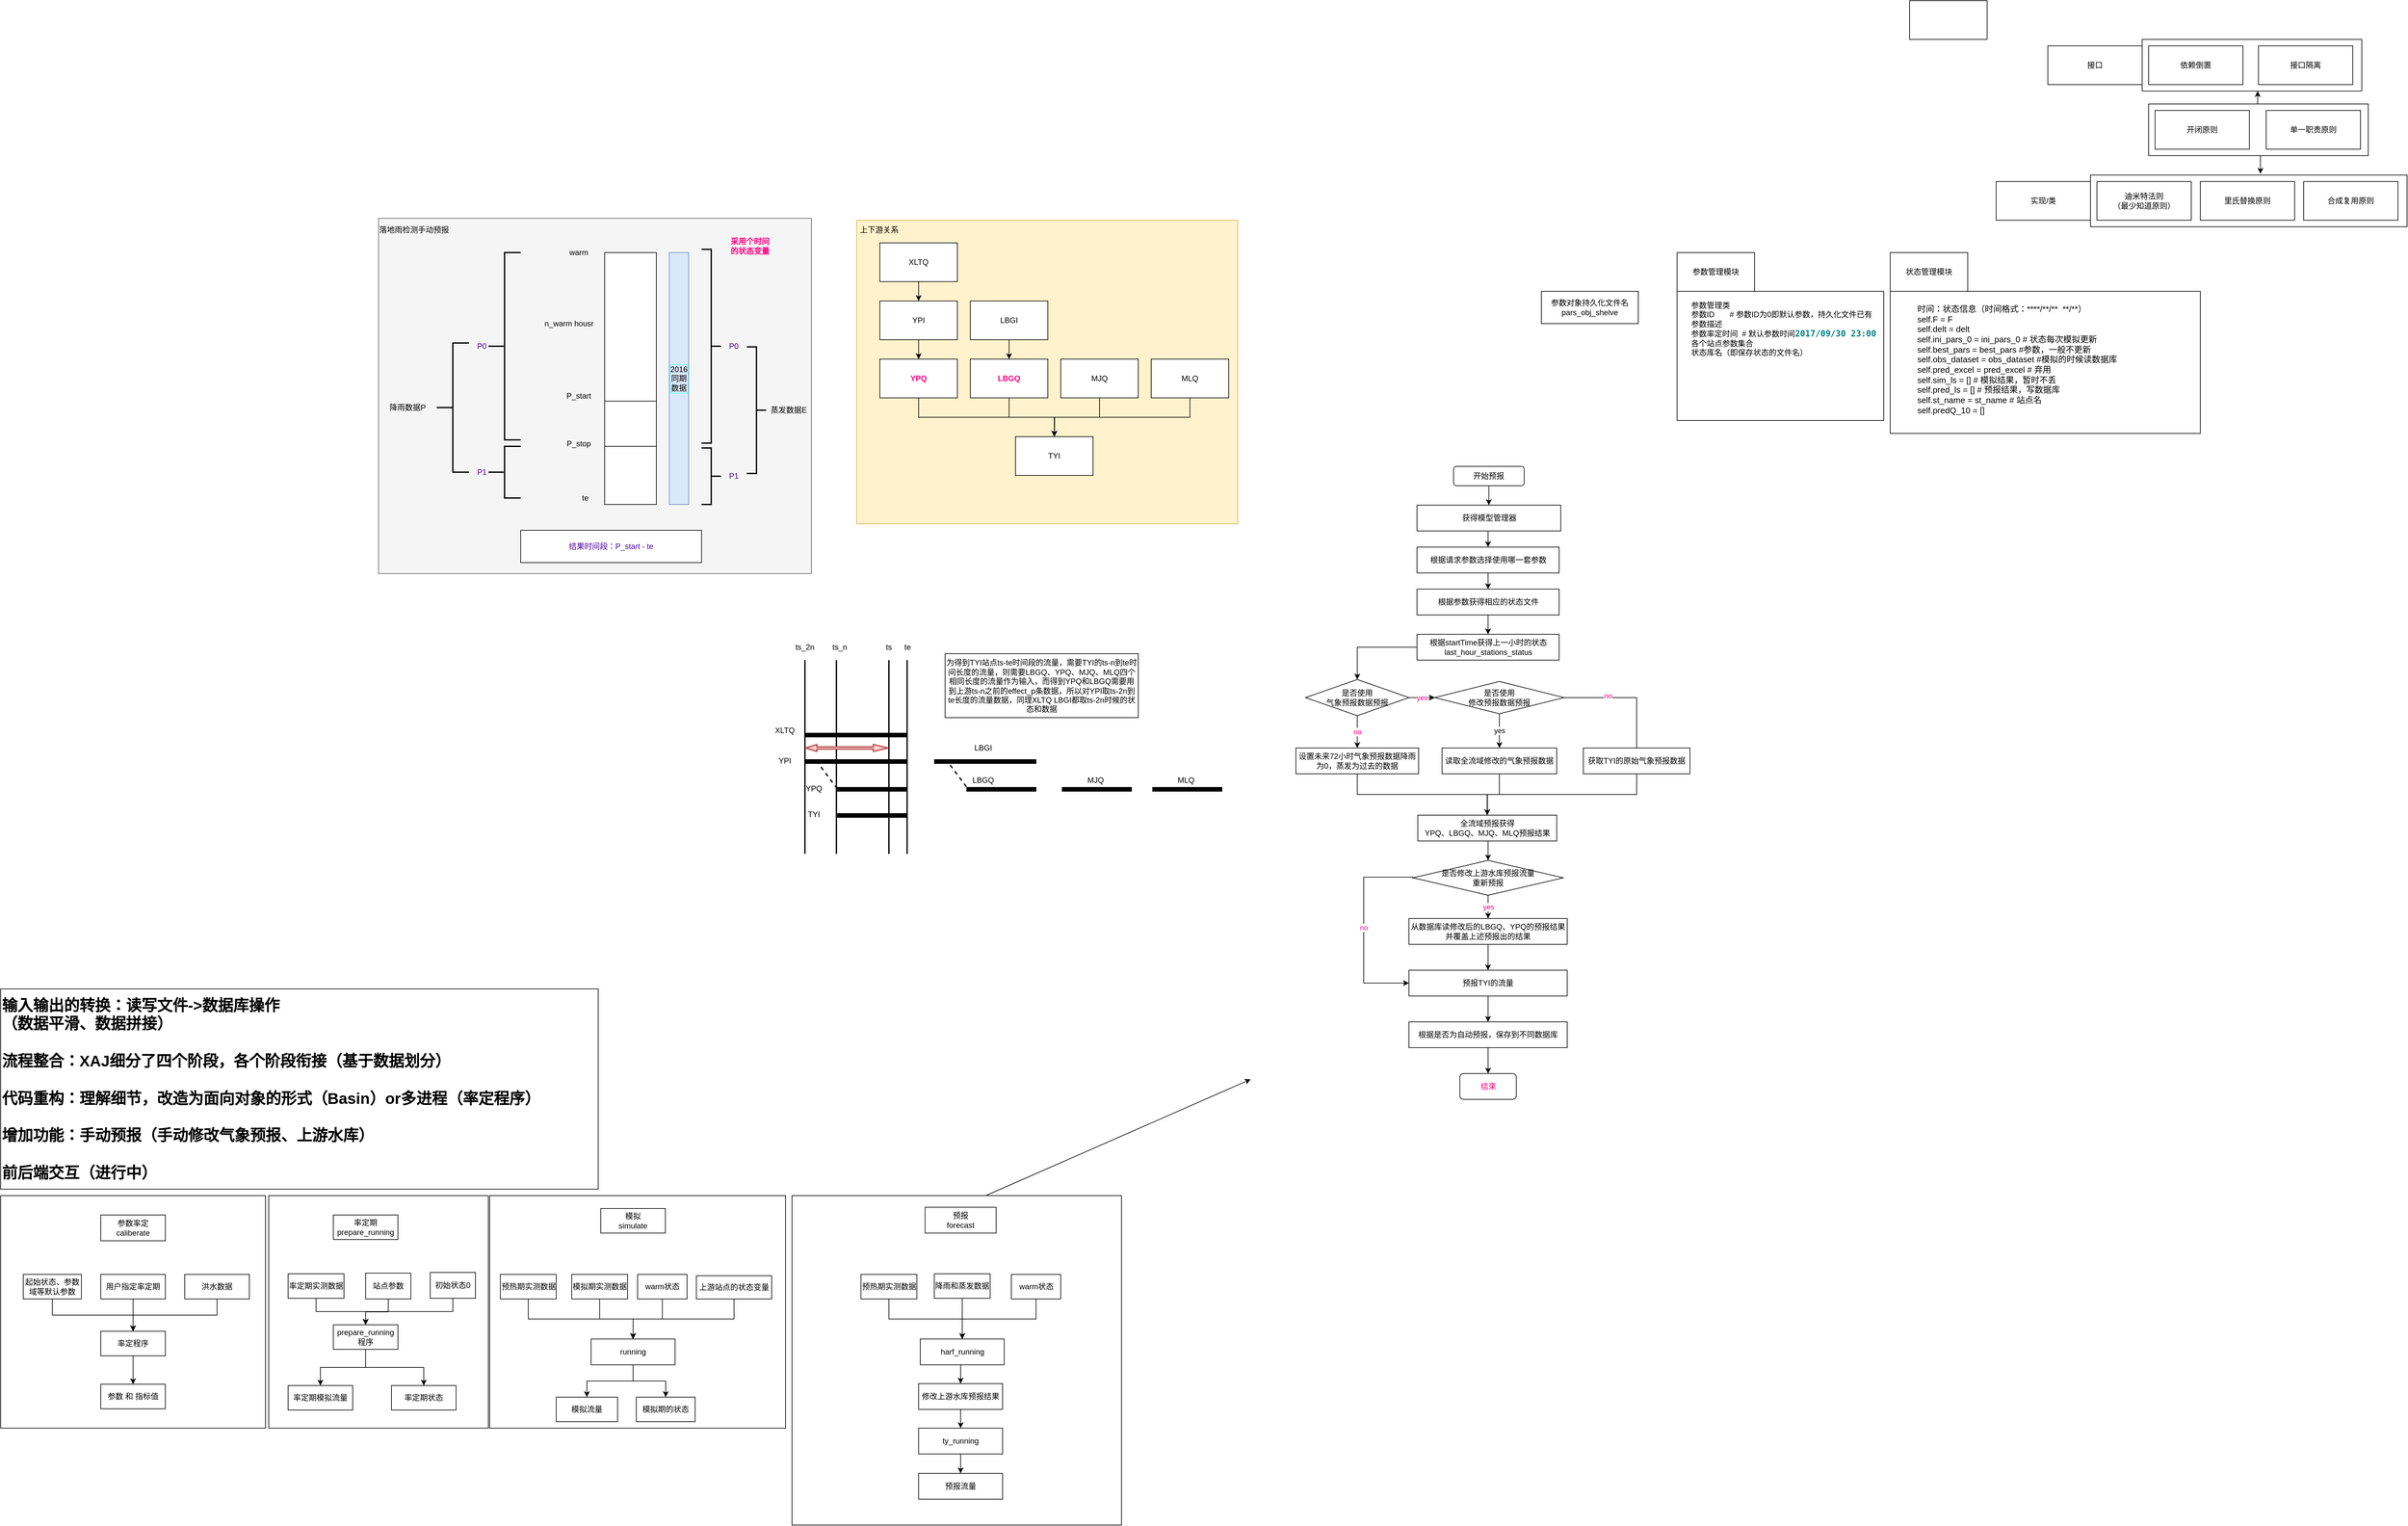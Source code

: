 <mxfile version="15.5.9" type="github" pages="2">
  <diagram id="kZ63lcqigSkUyuBlM7nN" name="Page-1">
    <mxGraphModel dx="4862" dy="794" grid="1" gridSize="10" guides="1" tooltips="1" connect="1" arrows="1" fold="1" page="0" pageScale="1" pageWidth="827" pageHeight="1169" background="#FFFFFF" math="0" shadow="0">
      <root>
        <mxCell id="0" />
        <mxCell id="1" parent="0" />
        <mxCell id="r5ramBtwSjtrfA-3wPr2-2" value="&lt;span&gt;&lt;br&gt;&lt;/span&gt;" style="rounded=0;whiteSpace=wrap;html=1;align=left;verticalAlign=top;" parent="1" vertex="1">
          <mxGeometry x="-2600" y="1880" width="340" height="360" as="geometry" />
        </mxCell>
        <mxCell id="r5ramBtwSjtrfA-3wPr2-1" value="&lt;span&gt;&lt;br&gt;&lt;/span&gt;" style="rounded=0;whiteSpace=wrap;html=1;align=left;verticalAlign=top;" parent="1" vertex="1">
          <mxGeometry x="-3015" y="1880" width="410" height="360" as="geometry" />
        </mxCell>
        <mxCell id="BKTpE5ZPr7_NbWnBAb7e-11" value="" style="rounded=0;whiteSpace=wrap;html=1;align=left;verticalAlign=top;" parent="1" vertex="1">
          <mxGeometry x="-1790" y="1880" width="510" height="510" as="geometry" />
        </mxCell>
        <mxCell id="BKTpE5ZPr7_NbWnBAb7e-10" value="&lt;span&gt;&lt;br&gt;&lt;/span&gt;" style="rounded=0;whiteSpace=wrap;html=1;align=left;verticalAlign=top;" parent="1" vertex="1">
          <mxGeometry x="-2258" y="1880" width="458" height="360" as="geometry" />
        </mxCell>
        <mxCell id="cCYQIvM1xQURCpns52On-4" value="" style="rounded=0;whiteSpace=wrap;html=1;fillColor=#fff2cc;strokeColor=#d6b656;" parent="1" vertex="1">
          <mxGeometry x="-1690" y="370" width="590" height="470" as="geometry" />
        </mxCell>
        <mxCell id="FFYYFAyrFMQU7xoFWoiy-26" style="edgeStyle=orthogonalEdgeStyle;rounded=0;orthogonalLoop=1;jettySize=auto;html=1;exitX=0.5;exitY=0;exitDx=0;exitDy=0;entryX=0.526;entryY=1;entryDx=0;entryDy=0;entryPerimeter=0;strokeColor=#000000;" parent="1" source="FFYYFAyrFMQU7xoFWoiy-24" target="FFYYFAyrFMQU7xoFWoiy-22" edge="1">
          <mxGeometry relative="1" as="geometry" />
        </mxCell>
        <mxCell id="FFYYFAyrFMQU7xoFWoiy-27" style="edgeStyle=orthogonalEdgeStyle;rounded=0;orthogonalLoop=1;jettySize=auto;html=1;exitX=0.5;exitY=1;exitDx=0;exitDy=0;entryX=0.537;entryY=-0.025;entryDx=0;entryDy=0;entryPerimeter=0;strokeColor=#000000;" parent="1" source="FFYYFAyrFMQU7xoFWoiy-24" target="FFYYFAyrFMQU7xoFWoiy-23" edge="1">
          <mxGeometry relative="1" as="geometry" />
        </mxCell>
        <mxCell id="FFYYFAyrFMQU7xoFWoiy-24" value="" style="rounded=0;whiteSpace=wrap;html=1;" parent="1" vertex="1">
          <mxGeometry x="310" y="190" width="340" height="80" as="geometry" />
        </mxCell>
        <mxCell id="FFYYFAyrFMQU7xoFWoiy-23" value="" style="rounded=0;whiteSpace=wrap;html=1;" parent="1" vertex="1">
          <mxGeometry x="220" y="300" width="490" height="80" as="geometry" />
        </mxCell>
        <mxCell id="FFYYFAyrFMQU7xoFWoiy-22" value="" style="rounded=0;whiteSpace=wrap;html=1;" parent="1" vertex="1">
          <mxGeometry x="300" y="90" width="340" height="80" as="geometry" />
        </mxCell>
        <mxCell id="FFYYFAyrFMQU7xoFWoiy-15" style="edgeStyle=orthogonalEdgeStyle;rounded=0;orthogonalLoop=1;jettySize=auto;html=1;exitX=1;exitY=0.5;exitDx=0;exitDy=0;entryX=0;entryY=0.5;entryDx=0;entryDy=0;strokeColor=none;" parent="1" source="FFYYFAyrFMQU7xoFWoiy-1" target="FFYYFAyrFMQU7xoFWoiy-10" edge="1">
          <mxGeometry relative="1" as="geometry" />
        </mxCell>
        <mxCell id="FFYYFAyrFMQU7xoFWoiy-1" value="开闭原则" style="rounded=0;whiteSpace=wrap;html=1;" parent="1" vertex="1">
          <mxGeometry x="320" y="200" width="146" height="60" as="geometry" />
        </mxCell>
        <mxCell id="FFYYFAyrFMQU7xoFWoiy-2" value="实现/类" style="rounded=0;whiteSpace=wrap;html=1;" parent="1" vertex="1">
          <mxGeometry x="74" y="310" width="146" height="60" as="geometry" />
        </mxCell>
        <mxCell id="FFYYFAyrFMQU7xoFWoiy-3" value="接口" style="rounded=0;whiteSpace=wrap;html=1;" parent="1" vertex="1">
          <mxGeometry x="154" y="100" width="146" height="60" as="geometry" />
        </mxCell>
        <mxCell id="FFYYFAyrFMQU7xoFWoiy-6" value="依赖倒置" style="rounded=0;whiteSpace=wrap;html=1;" parent="1" vertex="1">
          <mxGeometry x="310" y="100" width="146" height="60" as="geometry" />
        </mxCell>
        <mxCell id="FFYYFAyrFMQU7xoFWoiy-7" value="接口隔离" style="rounded=0;whiteSpace=wrap;html=1;" parent="1" vertex="1">
          <mxGeometry x="480" y="100" width="146" height="60" as="geometry" />
        </mxCell>
        <mxCell id="FFYYFAyrFMQU7xoFWoiy-8" value="迪米特法则&lt;br&gt;（最少知道原则）" style="rounded=0;whiteSpace=wrap;html=1;" parent="1" vertex="1">
          <mxGeometry x="230" y="310" width="146" height="60" as="geometry" />
        </mxCell>
        <mxCell id="FFYYFAyrFMQU7xoFWoiy-9" value="合成复用原则" style="rounded=0;whiteSpace=wrap;html=1;" parent="1" vertex="1">
          <mxGeometry x="550" y="310" width="146" height="60" as="geometry" />
        </mxCell>
        <mxCell id="FFYYFAyrFMQU7xoFWoiy-10" value="单一职责原则" style="rounded=0;whiteSpace=wrap;html=1;" parent="1" vertex="1">
          <mxGeometry x="492" y="200" width="146" height="60" as="geometry" />
        </mxCell>
        <mxCell id="FFYYFAyrFMQU7xoFWoiy-19" value="里氏替换原则" style="rounded=0;whiteSpace=wrap;html=1;" parent="1" vertex="1">
          <mxGeometry x="390" y="310" width="146" height="60" as="geometry" />
        </mxCell>
        <mxCell id="59qTJfXqNCazVwxfQSMt-1" value="" style="whiteSpace=wrap;html=1;" parent="1" vertex="1">
          <mxGeometry x="-60" y="30" width="120" height="60" as="geometry" />
        </mxCell>
        <mxCell id="ZVDtoNXzQclu92WVi-xo-1" value="参数管理类&lt;br&gt;参数ID&amp;nbsp; &amp;nbsp; &amp;nbsp; &amp;nbsp;# 参数ID为0即默认参数，持久化文件已有&lt;br&gt;参数描述&lt;br&gt;参数率定时间&amp;nbsp; # 默认参数时间&lt;span style=&quot;color: rgb(0 , 128 , 128) ; font-weight: bold ; background-color: rgb(255 , 255 , 255) ; font-family: &amp;#34;jetbrains mono&amp;#34; , monospace ; font-size: 9.8pt&quot;&gt;2017/09/30  23:00&lt;/span&gt;&lt;br&gt;各个站点参数集合&lt;br&gt;状态库名（即保存状态的文件名）" style="rounded=0;html=1;align=left;fontFamily=Helvetica;verticalAlign=top;horizontal=1;labelBorderColor=none;whiteSpace=wrap;spacingLeft=20;spacingTop=8;" parent="1" vertex="1">
          <mxGeometry x="-420" y="480" width="320" height="200" as="geometry" />
        </mxCell>
        <mxCell id="ZVDtoNXzQclu92WVi-xo-2" value="参数管理模块" style="rounded=0;whiteSpace=wrap;html=1;" parent="1" vertex="1">
          <mxGeometry x="-420" y="420" width="120" height="60" as="geometry" />
        </mxCell>
        <mxCell id="ZVDtoNXzQclu92WVi-xo-3" value="状态管理模块" style="rounded=0;whiteSpace=wrap;html=1;" parent="1" vertex="1">
          <mxGeometry x="-90" y="420" width="120" height="60" as="geometry" />
        </mxCell>
        <mxCell id="ZVDtoNXzQclu92WVi-xo-4" value="&lt;blockquote style=&quot;font-size: 9.8pt&quot;&gt;&lt;span style=&quot;background-color: rgb(255 , 255 , 255)&quot;&gt;时间：状态信息（时间格式：****/**/**&amp;nbsp; **/**）&lt;br&gt;&lt;/span&gt;&lt;span style=&quot;background-color: rgb(255 , 255 , 255)&quot;&gt;self.F = F&lt;br&gt;&lt;/span&gt;&lt;span style=&quot;background-color: rgb(255 , 255 , 255)&quot;&gt;self.delt = delt&lt;br&gt;&lt;/span&gt;&lt;span style=&quot;background-color: rgb(255 , 255 , 255)&quot;&gt;self.ini_pars_0 = ini_pars_0 &lt;span&gt;	&lt;/span&gt;&lt;span&gt;	&lt;/span&gt;&lt;span&gt;	&lt;/span&gt;# 状态每次模拟更新&lt;br&gt;&lt;/span&gt;&lt;span style=&quot;background-color: rgb(255 , 255 , 255)&quot;&gt;self.best_pars = best_pars&lt;span&gt;	&lt;/span&gt;&lt;span&gt;	&lt;/span&gt;&lt;span&gt;	&lt;/span&gt;#参数，一般不更新&lt;br&gt;&lt;/span&gt;&lt;span style=&quot;background-color: rgb(255 , 255 , 255)&quot;&gt;self.obs_dataset = obs_dataset&lt;span&gt;	&lt;/span&gt;&lt;span&gt;	&lt;/span&gt;#模拟的时候读数据库&lt;br&gt;&lt;/span&gt;&lt;span style=&quot;background-color: rgb(255 , 255 , 255)&quot;&gt;self.pred_excel = pred_excel&lt;span&gt;	&lt;/span&gt;&lt;span&gt;	&lt;/span&gt;&lt;span&gt;	&lt;/span&gt;# 弃用&lt;br&gt;&lt;/span&gt;&lt;span style=&quot;background-color: rgb(255 , 255 , 255)&quot;&gt;self.sim_ls = []&lt;span&gt;	&lt;/span&gt;&lt;span&gt;	&lt;/span&gt;&lt;span&gt;	&lt;/span&gt;&lt;span&gt;	&lt;/span&gt;&lt;span&gt;	&lt;/span&gt;&lt;span&gt;	&lt;/span&gt;# 模拟结果，暂时不丢&lt;br&gt;&lt;/span&gt;&lt;span style=&quot;background-color: rgb(255 , 255 , 255)&quot;&gt;self.pred_ls = []&lt;span&gt;	&lt;/span&gt;&lt;span&gt;	&lt;/span&gt;&lt;span&gt;	&lt;/span&gt;&lt;span&gt;	&lt;/span&gt;&lt;span&gt;	&lt;/span&gt;# 预报结果，写数据库&lt;br&gt;&lt;/span&gt;&lt;span style=&quot;background-color: rgb(255 , 255 , 255)&quot;&gt;self.st_name = st_name&lt;span&gt;	&lt;/span&gt;&lt;span&gt;	&lt;/span&gt;&lt;span&gt;	&lt;/span&gt;&lt;span&gt;	&lt;/span&gt;# 站点名&lt;br&gt;&lt;/span&gt;&lt;span style=&quot;background-color: rgb(255 , 255 , 255)&quot;&gt;self.predQ_10 = []&lt;/span&gt;&lt;/blockquote&gt;" style="rounded=0;whiteSpace=wrap;html=1;align=left;verticalAlign=top;fontFamily=Helvetica;" parent="1" vertex="1">
          <mxGeometry x="-90" y="480" width="480" height="220" as="geometry" />
        </mxCell>
        <mxCell id="_4Hc_P67nSbgnlB6Afqk-81" style="edgeStyle=orthogonalEdgeStyle;rounded=0;orthogonalLoop=1;jettySize=auto;html=1;exitX=0.5;exitY=1;exitDx=0;exitDy=0;fontColor=#FF0080;" parent="1" source="ZVDtoNXzQclu92WVi-xo-5" target="ZVDtoNXzQclu92WVi-xo-10" edge="1">
          <mxGeometry relative="1" as="geometry" />
        </mxCell>
        <mxCell id="ZVDtoNXzQclu92WVi-xo-5" value="开始预报" style="rounded=1;whiteSpace=wrap;html=1;fontFamily=Helvetica;fontColor=#000000;align=center;verticalAlign=middle;" parent="1" vertex="1">
          <mxGeometry x="-765.94" y="751" width="109.37" height="30" as="geometry" />
        </mxCell>
        <mxCell id="_4Hc_P67nSbgnlB6Afqk-83" style="edgeStyle=orthogonalEdgeStyle;rounded=0;orthogonalLoop=1;jettySize=auto;html=1;exitX=0.5;exitY=1;exitDx=0;exitDy=0;fontColor=#FF0080;" parent="1" source="ZVDtoNXzQclu92WVi-xo-6" target="ZVDtoNXzQclu92WVi-xo-12" edge="1">
          <mxGeometry relative="1" as="geometry" />
        </mxCell>
        <mxCell id="ZVDtoNXzQclu92WVi-xo-6" value="根据请求参数选择使用哪一套参数" style="rounded=0;whiteSpace=wrap;html=1;fontFamily=Helvetica;fontColor=#000000;align=center;verticalAlign=middle;" parent="1" vertex="1">
          <mxGeometry x="-822.5" y="876" width="220" height="40" as="geometry" />
        </mxCell>
        <mxCell id="ZVDtoNXzQclu92WVi-xo-9" value="参数对象持久化文件名&lt;br&gt;pars_obj_shelve" style="rounded=0;whiteSpace=wrap;html=1;fontFamily=Helvetica;fontColor=#000000;align=center;verticalAlign=middle;" parent="1" vertex="1">
          <mxGeometry x="-630" y="480" width="150" height="50" as="geometry" />
        </mxCell>
        <mxCell id="_4Hc_P67nSbgnlB6Afqk-82" style="edgeStyle=orthogonalEdgeStyle;rounded=0;orthogonalLoop=1;jettySize=auto;html=1;exitX=0.5;exitY=1;exitDx=0;exitDy=0;entryX=0.5;entryY=0;entryDx=0;entryDy=0;fontColor=#FF0080;" parent="1" source="ZVDtoNXzQclu92WVi-xo-10" target="ZVDtoNXzQclu92WVi-xo-6" edge="1">
          <mxGeometry relative="1" as="geometry" />
        </mxCell>
        <mxCell id="ZVDtoNXzQclu92WVi-xo-10" value="获得模型管理器" style="rounded=0;whiteSpace=wrap;html=1;fontFamily=Helvetica;fontColor=#000000;align=center;verticalAlign=middle;" parent="1" vertex="1">
          <mxGeometry x="-822.5" y="811" width="222.5" height="40" as="geometry" />
        </mxCell>
        <mxCell id="_4Hc_P67nSbgnlB6Afqk-2" value="" style="edgeStyle=orthogonalEdgeStyle;rounded=0;orthogonalLoop=1;jettySize=auto;html=1;" parent="1" source="ZVDtoNXzQclu92WVi-xo-12" target="_4Hc_P67nSbgnlB6Afqk-1" edge="1">
          <mxGeometry relative="1" as="geometry" />
        </mxCell>
        <mxCell id="ZVDtoNXzQclu92WVi-xo-12" value="根据参数获得相应的状态文件" style="rounded=0;whiteSpace=wrap;html=1;fontFamily=Helvetica;fontColor=#000000;align=center;verticalAlign=middle;" parent="1" vertex="1">
          <mxGeometry x="-822.5" y="941" width="220" height="40" as="geometry" />
        </mxCell>
        <mxCell id="_4Hc_P67nSbgnlB6Afqk-77" style="edgeStyle=orthogonalEdgeStyle;rounded=0;orthogonalLoop=1;jettySize=auto;html=1;exitX=0;exitY=0.5;exitDx=0;exitDy=0;entryX=0.5;entryY=0;entryDx=0;entryDy=0;fontColor=#FF0080;" parent="1" source="_4Hc_P67nSbgnlB6Afqk-1" target="_4Hc_P67nSbgnlB6Afqk-17" edge="1">
          <mxGeometry relative="1" as="geometry" />
        </mxCell>
        <mxCell id="_4Hc_P67nSbgnlB6Afqk-1" value="根据startTime获得上一小时的状态&lt;br&gt;last_hour_stations_status" style="rounded=0;whiteSpace=wrap;html=1;fontFamily=Helvetica;fontColor=#000000;align=center;verticalAlign=middle;" parent="1" vertex="1">
          <mxGeometry x="-822.5" y="1011" width="220" height="40" as="geometry" />
        </mxCell>
        <mxCell id="_4Hc_P67nSbgnlB6Afqk-58" value="yes" style="edgeStyle=orthogonalEdgeStyle;rounded=0;orthogonalLoop=1;jettySize=auto;html=1;exitX=0.5;exitY=1;exitDx=0;exitDy=0;entryX=0.5;entryY=0;entryDx=0;entryDy=0;fontColor=#FF0080;" parent="1" source="_4Hc_P67nSbgnlB6Afqk-7" target="_4Hc_P67nSbgnlB6Afqk-13" edge="1">
          <mxGeometry relative="1" as="geometry" />
        </mxCell>
        <mxCell id="_4Hc_P67nSbgnlB6Afqk-67" value="no" style="edgeStyle=orthogonalEdgeStyle;rounded=0;orthogonalLoop=1;jettySize=auto;html=1;exitX=0;exitY=0.5;exitDx=0;exitDy=0;entryX=0;entryY=0.5;entryDx=0;entryDy=0;fontColor=#FF0080;" parent="1" source="_4Hc_P67nSbgnlB6Afqk-7" target="_4Hc_P67nSbgnlB6Afqk-33" edge="1">
          <mxGeometry relative="1" as="geometry">
            <Array as="points">
              <mxPoint x="-829" y="1387" />
              <mxPoint x="-905" y="1387" />
              <mxPoint x="-905" y="1551" />
            </Array>
          </mxGeometry>
        </mxCell>
        <mxCell id="_4Hc_P67nSbgnlB6Afqk-7" value="是否修改上游水库预报流量&lt;br&gt;重新预报" style="rhombus;whiteSpace=wrap;html=1;rounded=0;" parent="1" vertex="1">
          <mxGeometry x="-828.75" y="1361" width="232.5" height="54" as="geometry" />
        </mxCell>
        <mxCell id="_4Hc_P67nSbgnlB6Afqk-66" style="edgeStyle=orthogonalEdgeStyle;rounded=0;orthogonalLoop=1;jettySize=auto;html=1;exitX=0.5;exitY=1;exitDx=0;exitDy=0;entryX=0.5;entryY=0;entryDx=0;entryDy=0;fontColor=#FF0080;" parent="1" source="_4Hc_P67nSbgnlB6Afqk-13" target="_4Hc_P67nSbgnlB6Afqk-33" edge="1">
          <mxGeometry relative="1" as="geometry" />
        </mxCell>
        <mxCell id="_4Hc_P67nSbgnlB6Afqk-13" value="从数据库读修改后的LBGQ、YPQ的预报结果并覆盖上述预报出的结果" style="whiteSpace=wrap;html=1;rounded=0;" parent="1" vertex="1">
          <mxGeometry x="-835" y="1451" width="245" height="40" as="geometry" />
        </mxCell>
        <mxCell id="_4Hc_P67nSbgnlB6Afqk-63" value="no" style="edgeStyle=orthogonalEdgeStyle;rounded=0;orthogonalLoop=1;jettySize=auto;html=1;exitX=0.5;exitY=1;exitDx=0;exitDy=0;entryX=0.5;entryY=0;entryDx=0;entryDy=0;fontColor=#FF0080;" parent="1" source="_4Hc_P67nSbgnlB6Afqk-17" target="_4Hc_P67nSbgnlB6Afqk-59" edge="1">
          <mxGeometry relative="1" as="geometry" />
        </mxCell>
        <mxCell id="_4Hc_P67nSbgnlB6Afqk-79" value="no" style="edgeStyle=orthogonalEdgeStyle;rounded=0;orthogonalLoop=1;jettySize=auto;html=1;exitX=1;exitY=0.5;exitDx=0;exitDy=0;entryX=0;entryY=0.5;entryDx=0;entryDy=0;fontColor=#FF0080;" parent="1" source="_4Hc_P67nSbgnlB6Afqk-17" target="_4Hc_P67nSbgnlB6Afqk-21" edge="1">
          <mxGeometry relative="1" as="geometry" />
        </mxCell>
        <mxCell id="_4Hc_P67nSbgnlB6Afqk-85" value="yes" style="edgeStyle=orthogonalEdgeStyle;rounded=0;orthogonalLoop=1;jettySize=auto;html=1;fontColor=#FF0080;" parent="1" source="_4Hc_P67nSbgnlB6Afqk-17" target="_4Hc_P67nSbgnlB6Afqk-21" edge="1">
          <mxGeometry relative="1" as="geometry" />
        </mxCell>
        <mxCell id="_4Hc_P67nSbgnlB6Afqk-17" value="是否使用&lt;br&gt;气象预报数据预报" style="rhombus;whiteSpace=wrap;html=1;rounded=0;" parent="1" vertex="1">
          <mxGeometry x="-995" y="1081" width="160" height="56" as="geometry" />
        </mxCell>
        <mxCell id="_4Hc_P67nSbgnlB6Afqk-30" value="yes" style="edgeStyle=orthogonalEdgeStyle;rounded=0;orthogonalLoop=1;jettySize=auto;html=1;" parent="1" source="_4Hc_P67nSbgnlB6Afqk-21" target="_4Hc_P67nSbgnlB6Afqk-29" edge="1">
          <mxGeometry relative="1" as="geometry" />
        </mxCell>
        <mxCell id="_4Hc_P67nSbgnlB6Afqk-62" style="edgeStyle=orthogonalEdgeStyle;rounded=0;orthogonalLoop=1;jettySize=auto;html=1;exitX=0.5;exitY=1;exitDx=0;exitDy=0;fontColor=#FF0080;startArrow=none;entryX=0.5;entryY=0;entryDx=0;entryDy=0;" parent="1" source="_4Hc_P67nSbgnlB6Afqk-64" target="_4Hc_P67nSbgnlB6Afqk-60" edge="1">
          <mxGeometry relative="1" as="geometry">
            <mxPoint x="-482.5" y="1267" as="targetPoint" />
          </mxGeometry>
        </mxCell>
        <mxCell id="_4Hc_P67nSbgnlB6Afqk-21" value="是否使用&lt;br&gt;修改预报数据预报" style="rhombus;whiteSpace=wrap;html=1;rounded=0;" parent="1" vertex="1">
          <mxGeometry x="-795" y="1084" width="200" height="50" as="geometry" />
        </mxCell>
        <mxCell id="_4Hc_P67nSbgnlB6Afqk-86" style="edgeStyle=orthogonalEdgeStyle;rounded=0;orthogonalLoop=1;jettySize=auto;html=1;exitX=0.5;exitY=1;exitDx=0;exitDy=0;entryX=0.5;entryY=0;entryDx=0;entryDy=0;fontColor=#FF0080;" parent="1" source="_4Hc_P67nSbgnlB6Afqk-29" target="_4Hc_P67nSbgnlB6Afqk-60" edge="1">
          <mxGeometry relative="1" as="geometry" />
        </mxCell>
        <mxCell id="_4Hc_P67nSbgnlB6Afqk-29" value="读取全流域修改的气象预报数据" style="whiteSpace=wrap;html=1;rounded=0;" parent="1" vertex="1">
          <mxGeometry x="-783.75" y="1187" width="177.5" height="40" as="geometry" />
        </mxCell>
        <mxCell id="Hks65oOs486y7ewb1TsW-2" value="" style="edgeStyle=orthogonalEdgeStyle;rounded=0;orthogonalLoop=1;jettySize=auto;html=1;" parent="1" source="_4Hc_P67nSbgnlB6Afqk-33" target="Hks65oOs486y7ewb1TsW-1" edge="1">
          <mxGeometry relative="1" as="geometry" />
        </mxCell>
        <mxCell id="_4Hc_P67nSbgnlB6Afqk-33" value="预报TYI的流量" style="whiteSpace=wrap;html=1;rounded=0;" parent="1" vertex="1">
          <mxGeometry x="-835" y="1531" width="245" height="40" as="geometry" />
        </mxCell>
        <mxCell id="_4Hc_P67nSbgnlB6Afqk-43" style="edgeStyle=orthogonalEdgeStyle;rounded=0;orthogonalLoop=1;jettySize=auto;html=1;exitX=0.5;exitY=1;exitDx=0;exitDy=0;entryX=0.5;entryY=0;entryDx=0;entryDy=0;" parent="1" source="_4Hc_P67nSbgnlB6Afqk-39" target="_4Hc_P67nSbgnlB6Afqk-40" edge="1">
          <mxGeometry relative="1" as="geometry" />
        </mxCell>
        <mxCell id="_4Hc_P67nSbgnlB6Afqk-39" value="XLTQ" style="rounded=0;whiteSpace=wrap;html=1;" parent="1" vertex="1">
          <mxGeometry x="-1654" y="405" width="120" height="60" as="geometry" />
        </mxCell>
        <mxCell id="_4Hc_P67nSbgnlB6Afqk-42" value="" style="edgeStyle=orthogonalEdgeStyle;rounded=0;orthogonalLoop=1;jettySize=auto;html=1;" parent="1" source="_4Hc_P67nSbgnlB6Afqk-40" target="_4Hc_P67nSbgnlB6Afqk-41" edge="1">
          <mxGeometry relative="1" as="geometry" />
        </mxCell>
        <mxCell id="_4Hc_P67nSbgnlB6Afqk-40" value="YPI" style="rounded=0;whiteSpace=wrap;html=1;" parent="1" vertex="1">
          <mxGeometry x="-1654" y="495" width="120" height="60" as="geometry" />
        </mxCell>
        <mxCell id="_4Hc_P67nSbgnlB6Afqk-50" style="edgeStyle=orthogonalEdgeStyle;rounded=0;orthogonalLoop=1;jettySize=auto;html=1;exitX=0.5;exitY=1;exitDx=0;exitDy=0;entryX=0.5;entryY=0;entryDx=0;entryDy=0;" parent="1" source="_4Hc_P67nSbgnlB6Afqk-41" target="_4Hc_P67nSbgnlB6Afqk-48" edge="1">
          <mxGeometry relative="1" as="geometry" />
        </mxCell>
        <mxCell id="_4Hc_P67nSbgnlB6Afqk-41" value="YPQ" style="rounded=0;whiteSpace=wrap;html=1;labelBorderColor=none;fontColor=#FF0080;fontStyle=1" parent="1" vertex="1">
          <mxGeometry x="-1654" y="585" width="120" height="60" as="geometry" />
        </mxCell>
        <mxCell id="_4Hc_P67nSbgnlB6Afqk-49" style="edgeStyle=orthogonalEdgeStyle;rounded=0;orthogonalLoop=1;jettySize=auto;html=1;exitX=0.5;exitY=1;exitDx=0;exitDy=0;entryX=0.5;entryY=0;entryDx=0;entryDy=0;" parent="1" source="_4Hc_P67nSbgnlB6Afqk-44" target="_4Hc_P67nSbgnlB6Afqk-45" edge="1">
          <mxGeometry relative="1" as="geometry" />
        </mxCell>
        <mxCell id="_4Hc_P67nSbgnlB6Afqk-44" value="LBGI" style="rounded=0;whiteSpace=wrap;html=1;" parent="1" vertex="1">
          <mxGeometry x="-1514" y="495" width="120" height="60" as="geometry" />
        </mxCell>
        <mxCell id="_4Hc_P67nSbgnlB6Afqk-51" style="edgeStyle=orthogonalEdgeStyle;rounded=0;orthogonalLoop=1;jettySize=auto;html=1;exitX=0.5;exitY=1;exitDx=0;exitDy=0;" parent="1" source="_4Hc_P67nSbgnlB6Afqk-45" edge="1">
          <mxGeometry relative="1" as="geometry">
            <mxPoint x="-1384" y="705" as="targetPoint" />
          </mxGeometry>
        </mxCell>
        <mxCell id="_4Hc_P67nSbgnlB6Afqk-45" value="LBGQ" style="rounded=0;whiteSpace=wrap;html=1;labelBorderColor=none;fontColor=#FF0080;fontStyle=1" parent="1" vertex="1">
          <mxGeometry x="-1514" y="585" width="120" height="60" as="geometry" />
        </mxCell>
        <mxCell id="_4Hc_P67nSbgnlB6Afqk-52" style="edgeStyle=orthogonalEdgeStyle;rounded=0;orthogonalLoop=1;jettySize=auto;html=1;exitX=0.5;exitY=1;exitDx=0;exitDy=0;" parent="1" source="_4Hc_P67nSbgnlB6Afqk-46" edge="1">
          <mxGeometry relative="1" as="geometry">
            <mxPoint x="-1384" y="705" as="targetPoint" />
          </mxGeometry>
        </mxCell>
        <mxCell id="_4Hc_P67nSbgnlB6Afqk-46" value="MJQ" style="rounded=0;whiteSpace=wrap;html=1;" parent="1" vertex="1">
          <mxGeometry x="-1374" y="585" width="120" height="60" as="geometry" />
        </mxCell>
        <mxCell id="_4Hc_P67nSbgnlB6Afqk-53" style="edgeStyle=orthogonalEdgeStyle;rounded=0;orthogonalLoop=1;jettySize=auto;html=1;exitX=0.5;exitY=1;exitDx=0;exitDy=0;" parent="1" source="_4Hc_P67nSbgnlB6Afqk-47" edge="1">
          <mxGeometry relative="1" as="geometry">
            <mxPoint x="-1384" y="705" as="targetPoint" />
          </mxGeometry>
        </mxCell>
        <mxCell id="_4Hc_P67nSbgnlB6Afqk-47" value="MLQ" style="rounded=0;whiteSpace=wrap;html=1;" parent="1" vertex="1">
          <mxGeometry x="-1234" y="585" width="120" height="60" as="geometry" />
        </mxCell>
        <mxCell id="_4Hc_P67nSbgnlB6Afqk-48" value="TYI" style="rounded=0;whiteSpace=wrap;html=1;" parent="1" vertex="1">
          <mxGeometry x="-1444" y="705" width="120" height="60" as="geometry" />
        </mxCell>
        <mxCell id="_4Hc_P67nSbgnlB6Afqk-75" style="edgeStyle=orthogonalEdgeStyle;rounded=0;orthogonalLoop=1;jettySize=auto;html=1;exitX=0.5;exitY=1;exitDx=0;exitDy=0;fontColor=#FF0080;" parent="1" source="_4Hc_P67nSbgnlB6Afqk-59" target="_4Hc_P67nSbgnlB6Afqk-60" edge="1">
          <mxGeometry relative="1" as="geometry" />
        </mxCell>
        <mxCell id="_4Hc_P67nSbgnlB6Afqk-59" value="设置未来72小时气象预报数据降雨为0，蒸发为过去的数据" style="whiteSpace=wrap;html=1;rounded=0;" parent="1" vertex="1">
          <mxGeometry x="-1010" y="1187" width="190" height="40" as="geometry" />
        </mxCell>
        <mxCell id="_4Hc_P67nSbgnlB6Afqk-73" style="edgeStyle=orthogonalEdgeStyle;rounded=0;orthogonalLoop=1;jettySize=auto;html=1;exitX=0.5;exitY=1;exitDx=0;exitDy=0;entryX=0.5;entryY=0;entryDx=0;entryDy=0;fontColor=#FF0080;" parent="1" source="_4Hc_P67nSbgnlB6Afqk-60" target="_4Hc_P67nSbgnlB6Afqk-7" edge="1">
          <mxGeometry relative="1" as="geometry" />
        </mxCell>
        <mxCell id="_4Hc_P67nSbgnlB6Afqk-60" value="全流域预报获得&lt;br&gt;YPQ、LBGQ、MJQ、MLQ预报结果" style="whiteSpace=wrap;html=1;rounded=0;" parent="1" vertex="1">
          <mxGeometry x="-821.25" y="1291" width="215" height="40" as="geometry" />
        </mxCell>
        <mxCell id="_4Hc_P67nSbgnlB6Afqk-64" value="获取TYI的原始气象预报数据" style="whiteSpace=wrap;html=1;rounded=0;" parent="1" vertex="1">
          <mxGeometry x="-565" y="1187" width="165" height="40" as="geometry" />
        </mxCell>
        <mxCell id="_4Hc_P67nSbgnlB6Afqk-65" value="" style="edgeStyle=orthogonalEdgeStyle;rounded=0;orthogonalLoop=1;jettySize=auto;html=1;exitX=1;exitY=0.5;exitDx=0;exitDy=0;fontColor=#FF0080;endArrow=none;" parent="1" source="_4Hc_P67nSbgnlB6Afqk-21" target="_4Hc_P67nSbgnlB6Afqk-64" edge="1">
          <mxGeometry relative="1" as="geometry">
            <mxPoint x="-595" y="1109" as="sourcePoint" />
            <mxPoint x="-467.5" y="1267" as="targetPoint" />
          </mxGeometry>
        </mxCell>
        <mxCell id="_4Hc_P67nSbgnlB6Afqk-80" value="no" style="edgeLabel;html=1;align=center;verticalAlign=middle;resizable=0;points=[];fontColor=#FF0080;" parent="_4Hc_P67nSbgnlB6Afqk-65" vertex="1" connectable="0">
          <mxGeometry x="-0.286" y="3" relative="1" as="geometry">
            <mxPoint as="offset" />
          </mxGeometry>
        </mxCell>
        <mxCell id="_4Hc_P67nSbgnlB6Afqk-72" value="结束" style="rounded=1;whiteSpace=wrap;html=1;fontColor=#FF0080;align=center;" parent="1" vertex="1">
          <mxGeometry x="-756.25" y="1691" width="87.5" height="40" as="geometry" />
        </mxCell>
        <mxCell id="Hks65oOs486y7ewb1TsW-3" style="edgeStyle=orthogonalEdgeStyle;rounded=0;orthogonalLoop=1;jettySize=auto;html=1;exitX=0.5;exitY=1;exitDx=0;exitDy=0;" parent="1" source="Hks65oOs486y7ewb1TsW-1" target="_4Hc_P67nSbgnlB6Afqk-72" edge="1">
          <mxGeometry relative="1" as="geometry" />
        </mxCell>
        <mxCell id="Hks65oOs486y7ewb1TsW-1" value="根据是否为自动预报，保存到不同数据库" style="whiteSpace=wrap;html=1;rounded=0;" parent="1" vertex="1">
          <mxGeometry x="-835" y="1611" width="245" height="40" as="geometry" />
        </mxCell>
        <mxCell id="l1AshoZJ0C4mU3mJfbrx-6" style="edgeStyle=orthogonalEdgeStyle;rounded=0;orthogonalLoop=1;jettySize=auto;html=1;exitX=0.5;exitY=1;exitDx=0;exitDy=0;entryX=0.5;entryY=0;entryDx=0;entryDy=0;" parent="1" source="l1AshoZJ0C4mU3mJfbrx-2" target="l1AshoZJ0C4mU3mJfbrx-5" edge="1">
          <mxGeometry relative="1" as="geometry" />
        </mxCell>
        <mxCell id="l1AshoZJ0C4mU3mJfbrx-2" value="模拟期实测数据" style="rounded=0;whiteSpace=wrap;html=1;" parent="1" vertex="1">
          <mxGeometry x="-2131" y="2002" width="86.5" height="38" as="geometry" />
        </mxCell>
        <mxCell id="l1AshoZJ0C4mU3mJfbrx-7" style="edgeStyle=orthogonalEdgeStyle;rounded=0;orthogonalLoop=1;jettySize=auto;html=1;exitX=0.5;exitY=1;exitDx=0;exitDy=0;entryX=0.5;entryY=0;entryDx=0;entryDy=0;" parent="1" source="l1AshoZJ0C4mU3mJfbrx-3" target="l1AshoZJ0C4mU3mJfbrx-5" edge="1">
          <mxGeometry relative="1" as="geometry" />
        </mxCell>
        <mxCell id="l1AshoZJ0C4mU3mJfbrx-3" value="warm状态" style="rounded=0;whiteSpace=wrap;html=1;" parent="1" vertex="1">
          <mxGeometry x="-2029" y="2002" width="76.5" height="38" as="geometry" />
        </mxCell>
        <mxCell id="l1AshoZJ0C4mU3mJfbrx-10" style="edgeStyle=orthogonalEdgeStyle;rounded=0;orthogonalLoop=1;jettySize=auto;html=1;exitX=0.5;exitY=1;exitDx=0;exitDy=0;entryX=0.5;entryY=0;entryDx=0;entryDy=0;" parent="1" source="l1AshoZJ0C4mU3mJfbrx-5" target="l1AshoZJ0C4mU3mJfbrx-8" edge="1">
          <mxGeometry relative="1" as="geometry" />
        </mxCell>
        <mxCell id="l1AshoZJ0C4mU3mJfbrx-11" style="edgeStyle=orthogonalEdgeStyle;rounded=0;orthogonalLoop=1;jettySize=auto;html=1;exitX=0.5;exitY=1;exitDx=0;exitDy=0;entryX=0.5;entryY=0;entryDx=0;entryDy=0;" parent="1" source="l1AshoZJ0C4mU3mJfbrx-5" target="l1AshoZJ0C4mU3mJfbrx-9" edge="1">
          <mxGeometry relative="1" as="geometry" />
        </mxCell>
        <mxCell id="l1AshoZJ0C4mU3mJfbrx-5" value="running" style="rounded=0;whiteSpace=wrap;html=1;" parent="1" vertex="1">
          <mxGeometry x="-2101" y="2102" width="130" height="40" as="geometry" />
        </mxCell>
        <mxCell id="l1AshoZJ0C4mU3mJfbrx-8" value="模拟流量" style="rounded=0;whiteSpace=wrap;html=1;" parent="1" vertex="1">
          <mxGeometry x="-2155" y="2192" width="95" height="38" as="geometry" />
        </mxCell>
        <mxCell id="l1AshoZJ0C4mU3mJfbrx-9" value="模拟期的状态" style="rounded=0;whiteSpace=wrap;html=1;" parent="1" vertex="1">
          <mxGeometry x="-2031" y="2192" width="91" height="38" as="geometry" />
        </mxCell>
        <mxCell id="l1AshoZJ0C4mU3mJfbrx-12" value="预报&lt;br&gt;forecast" style="rounded=0;whiteSpace=wrap;html=1;" parent="1" vertex="1">
          <mxGeometry x="-1584" y="1898" width="110" height="40" as="geometry" />
        </mxCell>
        <mxCell id="NCntrkOaTtiR4dya-rGu-5" style="edgeStyle=orthogonalEdgeStyle;rounded=0;orthogonalLoop=1;jettySize=auto;html=1;exitX=0.5;exitY=1;exitDx=0;exitDy=0;entryX=0.5;entryY=0;entryDx=0;entryDy=0;" parent="1" source="l1AshoZJ0C4mU3mJfbrx-19" target="NCntrkOaTtiR4dya-rGu-3" edge="1">
          <mxGeometry relative="1" as="geometry" />
        </mxCell>
        <mxCell id="l1AshoZJ0C4mU3mJfbrx-19" value="harf_running" style="rounded=0;whiteSpace=wrap;html=1;" parent="1" vertex="1">
          <mxGeometry x="-1591.5" y="2102" width="130" height="40" as="geometry" />
        </mxCell>
        <mxCell id="l1AshoZJ0C4mU3mJfbrx-31" style="edgeStyle=orthogonalEdgeStyle;rounded=0;orthogonalLoop=1;jettySize=auto;html=1;exitX=0.5;exitY=1;exitDx=0;exitDy=0;" parent="1" source="l1AshoZJ0C4mU3mJfbrx-20" target="l1AshoZJ0C4mU3mJfbrx-21" edge="1">
          <mxGeometry relative="1" as="geometry" />
        </mxCell>
        <mxCell id="l1AshoZJ0C4mU3mJfbrx-20" value="ty_running" style="rounded=0;whiteSpace=wrap;html=1;" parent="1" vertex="1">
          <mxGeometry x="-1594" y="2240" width="130" height="40" as="geometry" />
        </mxCell>
        <mxCell id="l1AshoZJ0C4mU3mJfbrx-21" value="预报流量" style="rounded=0;whiteSpace=wrap;html=1;" parent="1" vertex="1">
          <mxGeometry x="-1594" y="2310" width="130" height="40" as="geometry" />
        </mxCell>
        <mxCell id="l1AshoZJ0C4mU3mJfbrx-33" value="参数率定&lt;br&gt;caliberate" style="rounded=0;whiteSpace=wrap;html=1;" parent="1" vertex="1">
          <mxGeometry x="-2860" y="1910" width="100" height="40" as="geometry" />
        </mxCell>
        <mxCell id="cCYQIvM1xQURCpns52On-3" value="" style="group" parent="1" vertex="1" connectable="0">
          <mxGeometry x="-2430" y="370" width="670" height="550" as="geometry" />
        </mxCell>
        <mxCell id="cCYQIvM1xQURCpns52On-1" value="" style="rounded=0;whiteSpace=wrap;html=1;fillColor=#f5f5f5;strokeColor=#666666;fontColor=#333333;" parent="cCYQIvM1xQURCpns52On-3" vertex="1">
          <mxGeometry y="-3" width="670" height="550" as="geometry" />
        </mxCell>
        <mxCell id="4lZ4v5UjHv-Yfsmr3oEd-15" value="" style="rounded=0;whiteSpace=wrap;html=1;" parent="cCYQIvM1xQURCpns52On-3" vertex="1">
          <mxGeometry x="350" y="50" width="80" height="230" as="geometry" />
        </mxCell>
        <mxCell id="4lZ4v5UjHv-Yfsmr3oEd-16" value="warm" style="text;html=1;strokeColor=none;fillColor=none;align=center;verticalAlign=middle;whiteSpace=wrap;rounded=0;" parent="cCYQIvM1xQURCpns52On-3" vertex="1">
          <mxGeometry x="290" y="40" width="40" height="20" as="geometry" />
        </mxCell>
        <mxCell id="4lZ4v5UjHv-Yfsmr3oEd-17" value="n_warm housr" style="text;html=1;strokeColor=none;fillColor=none;align=center;verticalAlign=middle;whiteSpace=wrap;rounded=0;" parent="cCYQIvM1xQURCpns52On-3" vertex="1">
          <mxGeometry x="250" y="150" width="90" height="20" as="geometry" />
        </mxCell>
        <mxCell id="4lZ4v5UjHv-Yfsmr3oEd-18" value="P_start" style="text;html=1;strokeColor=none;fillColor=none;align=center;verticalAlign=middle;whiteSpace=wrap;rounded=0;" parent="cCYQIvM1xQURCpns52On-3" vertex="1">
          <mxGeometry x="290" y="262" width="40" height="20" as="geometry" />
        </mxCell>
        <mxCell id="4lZ4v5UjHv-Yfsmr3oEd-19" value="" style="rounded=0;whiteSpace=wrap;html=1;" parent="cCYQIvM1xQURCpns52On-3" vertex="1">
          <mxGeometry x="350" y="280" width="80" height="70" as="geometry" />
        </mxCell>
        <mxCell id="4lZ4v5UjHv-Yfsmr3oEd-20" value="P_stop" style="text;html=1;strokeColor=none;fillColor=none;align=center;verticalAlign=middle;whiteSpace=wrap;rounded=0;" parent="cCYQIvM1xQURCpns52On-3" vertex="1">
          <mxGeometry x="290" y="336" width="40" height="20" as="geometry" />
        </mxCell>
        <mxCell id="4lZ4v5UjHv-Yfsmr3oEd-21" value="" style="rounded=0;whiteSpace=wrap;html=1;" parent="cCYQIvM1xQURCpns52On-3" vertex="1">
          <mxGeometry x="350" y="350" width="80" height="90" as="geometry" />
        </mxCell>
        <mxCell id="4lZ4v5UjHv-Yfsmr3oEd-22" value="te" style="text;html=1;strokeColor=none;fillColor=none;align=center;verticalAlign=middle;whiteSpace=wrap;rounded=0;" parent="cCYQIvM1xQURCpns52On-3" vertex="1">
          <mxGeometry x="300" y="420" width="40" height="20" as="geometry" />
        </mxCell>
        <mxCell id="4lZ4v5UjHv-Yfsmr3oEd-24" value="" style="strokeWidth=2;html=1;shape=mxgraph.flowchart.annotation_2;align=left;labelPosition=right;pointerEvents=1;" parent="cCYQIvM1xQURCpns52On-3" vertex="1">
          <mxGeometry x="170" y="50" width="50" height="290" as="geometry" />
        </mxCell>
        <mxCell id="4lZ4v5UjHv-Yfsmr3oEd-25" value="降雨数据P" style="text;html=1;strokeColor=none;fillColor=none;align=center;verticalAlign=middle;whiteSpace=wrap;rounded=0;" parent="cCYQIvM1xQURCpns52On-3" vertex="1">
          <mxGeometry x="10" y="267.5" width="70" height="45" as="geometry" />
        </mxCell>
        <mxCell id="4lZ4v5UjHv-Yfsmr3oEd-26" value="" style="strokeWidth=2;html=1;shape=mxgraph.flowchart.annotation_2;align=left;labelPosition=right;pointerEvents=1;" parent="cCYQIvM1xQURCpns52On-3" vertex="1">
          <mxGeometry x="170" y="350" width="50" height="80" as="geometry" />
        </mxCell>
        <mxCell id="4lZ4v5UjHv-Yfsmr3oEd-27" value="" style="strokeWidth=2;html=1;shape=mxgraph.flowchart.annotation_2;align=left;labelPosition=right;pointerEvents=1;" parent="cCYQIvM1xQURCpns52On-3" vertex="1">
          <mxGeometry x="90" y="190" width="50" height="200" as="geometry" />
        </mxCell>
        <mxCell id="4lZ4v5UjHv-Yfsmr3oEd-30" value="" style="strokeWidth=2;html=1;shape=mxgraph.flowchart.annotation_2;align=left;labelPosition=right;pointerEvents=1;rotation=-180;" parent="cCYQIvM1xQURCpns52On-3" vertex="1">
          <mxGeometry x="500" y="45" width="30" height="300" as="geometry" />
        </mxCell>
        <mxCell id="4lZ4v5UjHv-Yfsmr3oEd-31" value="" style="strokeWidth=2;html=1;shape=mxgraph.flowchart.annotation_2;align=left;labelPosition=right;pointerEvents=1;rotation=-180;" parent="cCYQIvM1xQURCpns52On-3" vertex="1">
          <mxGeometry x="500" y="352.5" width="30" height="87.5" as="geometry" />
        </mxCell>
        <mxCell id="4lZ4v5UjHv-Yfsmr3oEd-32" value="2016同期数据" style="rounded=0;whiteSpace=wrap;html=1;labelBorderColor=#66FFFF;fillColor=#dae8fc;strokeColor=#6c8ebf;" parent="cCYQIvM1xQURCpns52On-3" vertex="1">
          <mxGeometry x="450" y="50" width="30" height="390" as="geometry" />
        </mxCell>
        <mxCell id="4lZ4v5UjHv-Yfsmr3oEd-33" value="" style="strokeWidth=2;html=1;shape=mxgraph.flowchart.annotation_2;align=left;labelPosition=right;pointerEvents=1;rotation=-180;" parent="cCYQIvM1xQURCpns52On-3" vertex="1">
          <mxGeometry x="570" y="196" width="30" height="196" as="geometry" />
        </mxCell>
        <mxCell id="4lZ4v5UjHv-Yfsmr3oEd-34" value="蒸发数据E" style="text;html=1;strokeColor=none;fillColor=none;align=center;verticalAlign=middle;whiteSpace=wrap;rounded=0;" parent="cCYQIvM1xQURCpns52On-3" vertex="1">
          <mxGeometry x="600" y="279.5" width="70" height="29" as="geometry" />
        </mxCell>
        <mxCell id="4lZ4v5UjHv-Yfsmr3oEd-35" value="采用个时间的状态变量" style="text;html=1;strokeColor=none;fillColor=none;align=center;verticalAlign=middle;whiteSpace=wrap;rounded=0;fontStyle=1;fontColor=#FF0080;" parent="cCYQIvM1xQURCpns52On-3" vertex="1">
          <mxGeometry x="540" y="20" width="70" height="40" as="geometry" />
        </mxCell>
        <mxCell id="4lZ4v5UjHv-Yfsmr3oEd-36" value="结果时间段：P_start - te" style="rounded=0;whiteSpace=wrap;html=1;fontColor=#4C0099;" parent="cCYQIvM1xQURCpns52On-3" vertex="1">
          <mxGeometry x="220" y="480" width="280" height="50" as="geometry" />
        </mxCell>
        <mxCell id="4lZ4v5UjHv-Yfsmr3oEd-37" value="P0" style="text;html=1;strokeColor=none;fillColor=none;align=center;verticalAlign=middle;whiteSpace=wrap;rounded=0;fontColor=#4C0099;" parent="cCYQIvM1xQURCpns52On-3" vertex="1">
          <mxGeometry x="140" y="185" width="40" height="20" as="geometry" />
        </mxCell>
        <mxCell id="4lZ4v5UjHv-Yfsmr3oEd-38" value="P1" style="text;html=1;strokeColor=none;fillColor=none;align=center;verticalAlign=middle;whiteSpace=wrap;rounded=0;fontColor=#4C0099;" parent="cCYQIvM1xQURCpns52On-3" vertex="1">
          <mxGeometry x="140" y="380" width="40" height="20" as="geometry" />
        </mxCell>
        <mxCell id="4lZ4v5UjHv-Yfsmr3oEd-39" value="P0" style="text;html=1;strokeColor=none;fillColor=none;align=center;verticalAlign=middle;whiteSpace=wrap;rounded=0;fontColor=#4C0099;" parent="cCYQIvM1xQURCpns52On-3" vertex="1">
          <mxGeometry x="530" y="185" width="40" height="20" as="geometry" />
        </mxCell>
        <mxCell id="4lZ4v5UjHv-Yfsmr3oEd-40" value="P1" style="text;html=1;strokeColor=none;fillColor=none;align=center;verticalAlign=middle;whiteSpace=wrap;rounded=0;fontColor=#4C0099;" parent="cCYQIvM1xQURCpns52On-3" vertex="1">
          <mxGeometry x="530" y="386.25" width="40" height="20" as="geometry" />
        </mxCell>
        <mxCell id="cCYQIvM1xQURCpns52On-2" value="落地雨检测手动预报" style="text;html=1;strokeColor=none;fillColor=none;align=center;verticalAlign=middle;whiteSpace=wrap;rounded=0;" parent="cCYQIvM1xQURCpns52On-3" vertex="1">
          <mxGeometry width="110" height="30" as="geometry" />
        </mxCell>
        <mxCell id="cCYQIvM1xQURCpns52On-5" value="上下游关系" style="text;html=1;align=center;verticalAlign=middle;whiteSpace=wrap;rounded=0;" parent="1" vertex="1">
          <mxGeometry x="-1690" y="370" width="70" height="30" as="geometry" />
        </mxCell>
        <mxCell id="cCYQIvM1xQURCpns52On-52" style="edgeStyle=orthogonalEdgeStyle;rounded=0;orthogonalLoop=1;jettySize=auto;html=1;exitX=0.5;exitY=1;exitDx=0;exitDy=0;entryX=0.5;entryY=0;entryDx=0;entryDy=0;" parent="1" source="cCYQIvM1xQURCpns52On-51" target="l1AshoZJ0C4mU3mJfbrx-5" edge="1">
          <mxGeometry relative="1" as="geometry" />
        </mxCell>
        <mxCell id="cCYQIvM1xQURCpns52On-51" value="上游站点的状态变量" style="rounded=0;whiteSpace=wrap;html=1;" parent="1" vertex="1">
          <mxGeometry x="-1938" y="2004" width="116.5" height="36" as="geometry" />
        </mxCell>
        <mxCell id="cCYQIvM1xQURCpns52On-54" style="edgeStyle=orthogonalEdgeStyle;rounded=0;orthogonalLoop=1;jettySize=auto;html=1;exitX=0.5;exitY=1;exitDx=0;exitDy=0;entryX=0.5;entryY=0;entryDx=0;entryDy=0;" parent="1" source="cCYQIvM1xQURCpns52On-53" target="l1AshoZJ0C4mU3mJfbrx-5" edge="1">
          <mxGeometry relative="1" as="geometry" />
        </mxCell>
        <mxCell id="cCYQIvM1xQURCpns52On-53" value="预热期实测数据" style="rounded=0;whiteSpace=wrap;html=1;" parent="1" vertex="1">
          <mxGeometry x="-2241.5" y="2002" width="86.5" height="38" as="geometry" />
        </mxCell>
        <mxCell id="cCYQIvM1xQURCpns52On-60" style="edgeStyle=orthogonalEdgeStyle;rounded=0;orthogonalLoop=1;jettySize=auto;html=1;exitX=0.5;exitY=1;exitDx=0;exitDy=0;entryX=0.5;entryY=0;entryDx=0;entryDy=0;" parent="1" source="cCYQIvM1xQURCpns52On-55" target="l1AshoZJ0C4mU3mJfbrx-19" edge="1">
          <mxGeometry relative="1" as="geometry">
            <mxPoint x="-1701.5" y="2100" as="targetPoint" />
          </mxGeometry>
        </mxCell>
        <mxCell id="cCYQIvM1xQURCpns52On-55" value="降雨和蒸发数据" style="rounded=0;whiteSpace=wrap;html=1;" parent="1" vertex="1">
          <mxGeometry x="-1569.75" y="2001" width="86.5" height="38" as="geometry" />
        </mxCell>
        <mxCell id="cCYQIvM1xQURCpns52On-61" style="edgeStyle=orthogonalEdgeStyle;rounded=0;orthogonalLoop=1;jettySize=auto;html=1;exitX=0.5;exitY=1;exitDx=0;exitDy=0;entryX=0.5;entryY=0;entryDx=0;entryDy=0;" parent="1" source="cCYQIvM1xQURCpns52On-56" target="l1AshoZJ0C4mU3mJfbrx-19" edge="1">
          <mxGeometry relative="1" as="geometry" />
        </mxCell>
        <mxCell id="cCYQIvM1xQURCpns52On-56" value="warm状态" style="rounded=0;whiteSpace=wrap;html=1;" parent="1" vertex="1">
          <mxGeometry x="-1450.5" y="2002" width="76.5" height="38" as="geometry" />
        </mxCell>
        <mxCell id="cCYQIvM1xQURCpns52On-59" style="edgeStyle=orthogonalEdgeStyle;rounded=0;orthogonalLoop=1;jettySize=auto;html=1;exitX=0.5;exitY=1;exitDx=0;exitDy=0;entryX=0.5;entryY=0;entryDx=0;entryDy=0;" parent="1" source="cCYQIvM1xQURCpns52On-58" target="l1AshoZJ0C4mU3mJfbrx-19" edge="1">
          <mxGeometry relative="1" as="geometry" />
        </mxCell>
        <mxCell id="cCYQIvM1xQURCpns52On-58" value="预热期实测数据" style="rounded=0;whiteSpace=wrap;html=1;" parent="1" vertex="1">
          <mxGeometry x="-1683.25" y="2002" width="86.5" height="38" as="geometry" />
        </mxCell>
        <mxCell id="cCYQIvM1xQURCpns52On-80" style="edgeStyle=orthogonalEdgeStyle;rounded=0;orthogonalLoop=1;jettySize=auto;html=1;exitX=0.5;exitY=1;exitDx=0;exitDy=0;" parent="1" source="cCYQIvM1xQURCpns52On-63" target="cCYQIvM1xQURCpns52On-65" edge="1">
          <mxGeometry relative="1" as="geometry" />
        </mxCell>
        <mxCell id="cCYQIvM1xQURCpns52On-63" value="起始状态、参数域等默认参数" style="rounded=0;whiteSpace=wrap;html=1;" parent="1" vertex="1">
          <mxGeometry x="-2980" y="2002" width="90" height="38" as="geometry" />
        </mxCell>
        <mxCell id="cCYQIvM1xQURCpns52On-81" style="edgeStyle=orthogonalEdgeStyle;rounded=0;orthogonalLoop=1;jettySize=auto;html=1;exitX=0.5;exitY=1;exitDx=0;exitDy=0;entryX=0.5;entryY=0;entryDx=0;entryDy=0;" parent="1" source="cCYQIvM1xQURCpns52On-64" target="cCYQIvM1xQURCpns52On-65" edge="1">
          <mxGeometry relative="1" as="geometry" />
        </mxCell>
        <mxCell id="cCYQIvM1xQURCpns52On-64" value="用户指定率定期" style="rounded=0;whiteSpace=wrap;html=1;" parent="1" vertex="1">
          <mxGeometry x="-2860" y="2002" width="100" height="38" as="geometry" />
        </mxCell>
        <mxCell id="cCYQIvM1xQURCpns52On-83" style="edgeStyle=orthogonalEdgeStyle;rounded=0;orthogonalLoop=1;jettySize=auto;html=1;exitX=0.5;exitY=1;exitDx=0;exitDy=0;entryX=0.5;entryY=0;entryDx=0;entryDy=0;" parent="1" source="cCYQIvM1xQURCpns52On-65" target="cCYQIvM1xQURCpns52On-67" edge="1">
          <mxGeometry relative="1" as="geometry" />
        </mxCell>
        <mxCell id="cCYQIvM1xQURCpns52On-65" value="率定程序" style="rounded=0;whiteSpace=wrap;html=1;" parent="1" vertex="1">
          <mxGeometry x="-2860" y="2090" width="100" height="38" as="geometry" />
        </mxCell>
        <mxCell id="cCYQIvM1xQURCpns52On-82" style="edgeStyle=orthogonalEdgeStyle;rounded=0;orthogonalLoop=1;jettySize=auto;html=1;exitX=0.5;exitY=1;exitDx=0;exitDy=0;entryX=0.5;entryY=0;entryDx=0;entryDy=0;" parent="1" source="cCYQIvM1xQURCpns52On-66" target="cCYQIvM1xQURCpns52On-65" edge="1">
          <mxGeometry relative="1" as="geometry" />
        </mxCell>
        <mxCell id="cCYQIvM1xQURCpns52On-66" value="洪水数据" style="rounded=0;whiteSpace=wrap;html=1;" parent="1" vertex="1">
          <mxGeometry x="-2730" y="2002" width="100" height="38" as="geometry" />
        </mxCell>
        <mxCell id="cCYQIvM1xQURCpns52On-67" value="参数 和 指标值" style="rounded=0;whiteSpace=wrap;html=1;" parent="1" vertex="1">
          <mxGeometry x="-2860" y="2172" width="100" height="38" as="geometry" />
        </mxCell>
        <mxCell id="cCYQIvM1xQURCpns52On-68" value="率定期prepare_running" style="rounded=0;whiteSpace=wrap;html=1;" parent="1" vertex="1">
          <mxGeometry x="-2500" y="1910" width="100" height="38" as="geometry" />
        </mxCell>
        <mxCell id="cCYQIvM1xQURCpns52On-76" style="edgeStyle=orthogonalEdgeStyle;rounded=0;orthogonalLoop=1;jettySize=auto;html=1;exitX=0.5;exitY=1;exitDx=0;exitDy=0;entryX=0.5;entryY=0;entryDx=0;entryDy=0;" parent="1" source="cCYQIvM1xQURCpns52On-69" target="cCYQIvM1xQURCpns52On-72" edge="1">
          <mxGeometry relative="1" as="geometry" />
        </mxCell>
        <mxCell id="cCYQIvM1xQURCpns52On-69" value="率定期实测数据" style="rounded=0;whiteSpace=wrap;html=1;" parent="1" vertex="1">
          <mxGeometry x="-2570" y="2001" width="86.5" height="38" as="geometry" />
        </mxCell>
        <mxCell id="cCYQIvM1xQURCpns52On-77" style="edgeStyle=orthogonalEdgeStyle;rounded=0;orthogonalLoop=1;jettySize=auto;html=1;exitX=0.5;exitY=1;exitDx=0;exitDy=0;entryX=0.5;entryY=0;entryDx=0;entryDy=0;" parent="1" source="cCYQIvM1xQURCpns52On-70" target="cCYQIvM1xQURCpns52On-72" edge="1">
          <mxGeometry relative="1" as="geometry" />
        </mxCell>
        <mxCell id="cCYQIvM1xQURCpns52On-70" value="站点参数" style="rounded=0;whiteSpace=wrap;html=1;" parent="1" vertex="1">
          <mxGeometry x="-2450" y="2000" width="70" height="40" as="geometry" />
        </mxCell>
        <mxCell id="cCYQIvM1xQURCpns52On-78" style="edgeStyle=orthogonalEdgeStyle;rounded=0;orthogonalLoop=1;jettySize=auto;html=1;exitX=0.5;exitY=1;exitDx=0;exitDy=0;entryX=0.5;entryY=0;entryDx=0;entryDy=0;" parent="1" source="cCYQIvM1xQURCpns52On-72" target="cCYQIvM1xQURCpns52On-73" edge="1">
          <mxGeometry relative="1" as="geometry" />
        </mxCell>
        <mxCell id="cCYQIvM1xQURCpns52On-79" style="edgeStyle=orthogonalEdgeStyle;rounded=0;orthogonalLoop=1;jettySize=auto;html=1;exitX=0.5;exitY=1;exitDx=0;exitDy=0;" parent="1" source="cCYQIvM1xQURCpns52On-72" target="cCYQIvM1xQURCpns52On-74" edge="1">
          <mxGeometry relative="1" as="geometry" />
        </mxCell>
        <mxCell id="cCYQIvM1xQURCpns52On-72" value="prepare_running程序" style="rounded=0;whiteSpace=wrap;html=1;" parent="1" vertex="1">
          <mxGeometry x="-2500" y="2080" width="100" height="38" as="geometry" />
        </mxCell>
        <mxCell id="cCYQIvM1xQURCpns52On-73" value="率定期模拟流量" style="rounded=0;whiteSpace=wrap;html=1;" parent="1" vertex="1">
          <mxGeometry x="-2570" y="2174" width="100" height="38" as="geometry" />
        </mxCell>
        <mxCell id="cCYQIvM1xQURCpns52On-74" value="率定期状态" style="rounded=0;whiteSpace=wrap;html=1;" parent="1" vertex="1">
          <mxGeometry x="-2410" y="2174" width="100" height="38" as="geometry" />
        </mxCell>
        <mxCell id="BKTpE5ZPr7_NbWnBAb7e-12" value="" style="endArrow=classic;html=1;" parent="1" edge="1">
          <mxGeometry width="50" height="50" relative="1" as="geometry">
            <mxPoint x="-1490" y="1880" as="sourcePoint" />
            <mxPoint x="-1080" y="1700" as="targetPoint" />
          </mxGeometry>
        </mxCell>
        <mxCell id="IxQoelx6kAWSLL4yI0PP-1" value="" style="endArrow=none;html=1;strokeWidth=7;" parent="1" edge="1">
          <mxGeometry width="50" height="50" relative="1" as="geometry">
            <mxPoint x="-1770" y="1167" as="sourcePoint" />
            <mxPoint x="-1611.75" y="1167" as="targetPoint" />
          </mxGeometry>
        </mxCell>
        <mxCell id="IxQoelx6kAWSLL4yI0PP-2" value="" style="endArrow=none;html=1;strokeWidth=7;" parent="1" edge="1">
          <mxGeometry width="50" height="50" relative="1" as="geometry">
            <mxPoint x="-1770" y="1208" as="sourcePoint" />
            <mxPoint x="-1611.75" y="1208" as="targetPoint" />
          </mxGeometry>
        </mxCell>
        <mxCell id="IxQoelx6kAWSLL4yI0PP-3" value="" style="endArrow=none;html=1;strokeWidth=7;" parent="1" edge="1">
          <mxGeometry width="50" height="50" relative="1" as="geometry">
            <mxPoint x="-1720" y="1251" as="sourcePoint" />
            <mxPoint x="-1611.75" y="1251" as="targetPoint" />
          </mxGeometry>
        </mxCell>
        <mxCell id="IxQoelx6kAWSLL4yI0PP-4" value="" style="endArrow=none;html=1;strokeWidth=7;" parent="1" edge="1">
          <mxGeometry width="50" height="50" relative="1" as="geometry">
            <mxPoint x="-1720" y="1291.5" as="sourcePoint" />
            <mxPoint x="-1611.75" y="1291.5" as="targetPoint" />
          </mxGeometry>
        </mxCell>
        <mxCell id="IxQoelx6kAWSLL4yI0PP-5" value="" style="endArrow=none;html=1;strokeWidth=7;" parent="1" edge="1">
          <mxGeometry width="50" height="50" relative="1" as="geometry">
            <mxPoint x="-1570" y="1208" as="sourcePoint" />
            <mxPoint x="-1411.75" y="1208" as="targetPoint" />
          </mxGeometry>
        </mxCell>
        <mxCell id="IxQoelx6kAWSLL4yI0PP-6" value="" style="endArrow=none;html=1;strokeWidth=7;" parent="1" edge="1">
          <mxGeometry width="50" height="50" relative="1" as="geometry">
            <mxPoint x="-1520" y="1251" as="sourcePoint" />
            <mxPoint x="-1411.75" y="1251" as="targetPoint" />
          </mxGeometry>
        </mxCell>
        <mxCell id="IxQoelx6kAWSLL4yI0PP-7" value="" style="endArrow=none;html=1;strokeWidth=7;" parent="1" edge="1">
          <mxGeometry width="50" height="50" relative="1" as="geometry">
            <mxPoint x="-1372.25" y="1251" as="sourcePoint" />
            <mxPoint x="-1264" y="1251" as="targetPoint" />
          </mxGeometry>
        </mxCell>
        <mxCell id="IxQoelx6kAWSLL4yI0PP-8" value="" style="endArrow=none;html=1;strokeWidth=7;" parent="1" edge="1">
          <mxGeometry width="50" height="50" relative="1" as="geometry">
            <mxPoint x="-1232.25" y="1251" as="sourcePoint" />
            <mxPoint x="-1124" y="1251" as="targetPoint" />
          </mxGeometry>
        </mxCell>
        <mxCell id="IxQoelx6kAWSLL4yI0PP-9" value="" style="endArrow=none;html=1;strokeWidth=2;" parent="1" edge="1">
          <mxGeometry width="50" height="50" relative="1" as="geometry">
            <mxPoint x="-1721.25" y="1351" as="sourcePoint" />
            <mxPoint x="-1721.25" y="1051" as="targetPoint" />
          </mxGeometry>
        </mxCell>
        <mxCell id="IxQoelx6kAWSLL4yI0PP-11" value="" style="endArrow=none;html=1;strokeWidth=2;" parent="1" edge="1">
          <mxGeometry width="50" height="50" relative="1" as="geometry">
            <mxPoint x="-1640" y="1351" as="sourcePoint" />
            <mxPoint x="-1640" y="1051" as="targetPoint" />
          </mxGeometry>
        </mxCell>
        <mxCell id="IxQoelx6kAWSLL4yI0PP-12" value="XLTQ" style="text;html=1;strokeColor=none;fillColor=none;align=center;verticalAlign=middle;whiteSpace=wrap;rounded=0;" parent="1" vertex="1">
          <mxGeometry x="-1821.5" y="1150" width="40" height="20" as="geometry" />
        </mxCell>
        <mxCell id="IxQoelx6kAWSLL4yI0PP-14" value="YPI" style="text;html=1;strokeColor=none;fillColor=none;align=center;verticalAlign=middle;whiteSpace=wrap;rounded=0;" parent="1" vertex="1">
          <mxGeometry x="-1821.5" y="1197" width="40" height="20" as="geometry" />
        </mxCell>
        <mxCell id="IxQoelx6kAWSLL4yI0PP-15" value="YPQ" style="text;html=1;strokeColor=none;fillColor=none;align=center;verticalAlign=middle;whiteSpace=wrap;rounded=0;" parent="1" vertex="1">
          <mxGeometry x="-1776.5" y="1240" width="40" height="20" as="geometry" />
        </mxCell>
        <mxCell id="IxQoelx6kAWSLL4yI0PP-16" value="LBGI" style="text;html=1;strokeColor=none;fillColor=none;align=center;verticalAlign=middle;whiteSpace=wrap;rounded=0;" parent="1" vertex="1">
          <mxGeometry x="-1514" y="1177" width="40" height="20" as="geometry" />
        </mxCell>
        <mxCell id="IxQoelx6kAWSLL4yI0PP-18" value="LBGQ" style="text;html=1;strokeColor=none;fillColor=none;align=center;verticalAlign=middle;whiteSpace=wrap;rounded=0;" parent="1" vertex="1">
          <mxGeometry x="-1514" y="1227" width="40" height="20" as="geometry" />
        </mxCell>
        <mxCell id="IxQoelx6kAWSLL4yI0PP-19" value="MJQ" style="text;html=1;strokeColor=none;fillColor=none;align=center;verticalAlign=middle;whiteSpace=wrap;rounded=0;" parent="1" vertex="1">
          <mxGeometry x="-1340" y="1227" width="40" height="20" as="geometry" />
        </mxCell>
        <mxCell id="IxQoelx6kAWSLL4yI0PP-20" value="MLQ" style="text;html=1;strokeColor=none;fillColor=none;align=center;verticalAlign=middle;whiteSpace=wrap;rounded=0;" parent="1" vertex="1">
          <mxGeometry x="-1200" y="1227" width="40" height="20" as="geometry" />
        </mxCell>
        <mxCell id="IxQoelx6kAWSLL4yI0PP-21" value="" style="endArrow=none;dashed=1;html=1;strokeWidth=2;" parent="1" edge="1">
          <mxGeometry width="50" height="50" relative="1" as="geometry">
            <mxPoint x="-1720" y="1250" as="sourcePoint" />
            <mxPoint x="-1750" y="1210" as="targetPoint" />
          </mxGeometry>
        </mxCell>
        <mxCell id="IxQoelx6kAWSLL4yI0PP-22" value="" style="endArrow=none;dashed=1;html=1;strokeWidth=2;" parent="1" edge="1">
          <mxGeometry width="50" height="50" relative="1" as="geometry">
            <mxPoint x="-1520" y="1247" as="sourcePoint" />
            <mxPoint x="-1550" y="1207" as="targetPoint" />
          </mxGeometry>
        </mxCell>
        <mxCell id="IxQoelx6kAWSLL4yI0PP-23" value="ts_n" style="text;html=1;strokeColor=none;fillColor=none;align=center;verticalAlign=middle;whiteSpace=wrap;rounded=0;" parent="1" vertex="1">
          <mxGeometry x="-1736.5" y="1021" width="40" height="20" as="geometry" />
        </mxCell>
        <mxCell id="IxQoelx6kAWSLL4yI0PP-25" value="ts" style="text;html=1;strokeColor=none;fillColor=none;align=center;verticalAlign=middle;whiteSpace=wrap;rounded=0;" parent="1" vertex="1">
          <mxGeometry x="-1660" y="1021" width="40" height="20" as="geometry" />
        </mxCell>
        <mxCell id="IxQoelx6kAWSLL4yI0PP-26" value="" style="endArrow=none;html=1;strokeWidth=2;" parent="1" edge="1">
          <mxGeometry width="50" height="50" relative="1" as="geometry">
            <mxPoint x="-1611.84" y="1351" as="sourcePoint" />
            <mxPoint x="-1611.84" y="1051" as="targetPoint" />
          </mxGeometry>
        </mxCell>
        <mxCell id="IxQoelx6kAWSLL4yI0PP-27" value="te" style="text;html=1;strokeColor=none;fillColor=none;align=center;verticalAlign=middle;whiteSpace=wrap;rounded=0;" parent="1" vertex="1">
          <mxGeometry x="-1631.5" y="1021" width="40" height="20" as="geometry" />
        </mxCell>
        <mxCell id="IxQoelx6kAWSLL4yI0PP-28" value="" style="endArrow=none;html=1;strokeWidth=2;" parent="1" edge="1">
          <mxGeometry width="50" height="50" relative="1" as="geometry">
            <mxPoint x="-1770" y="1351" as="sourcePoint" />
            <mxPoint x="-1770" y="1051" as="targetPoint" />
          </mxGeometry>
        </mxCell>
        <mxCell id="IxQoelx6kAWSLL4yI0PP-29" value="ts_2n" style="text;html=1;strokeColor=none;fillColor=none;align=center;verticalAlign=middle;whiteSpace=wrap;rounded=0;" parent="1" vertex="1">
          <mxGeometry x="-1790" y="1021" width="40" height="20" as="geometry" />
        </mxCell>
        <mxCell id="IxQoelx6kAWSLL4yI0PP-30" value="TYI" style="text;html=1;strokeColor=none;fillColor=none;align=center;verticalAlign=middle;whiteSpace=wrap;rounded=0;" parent="1" vertex="1">
          <mxGeometry x="-1776.5" y="1280" width="40" height="20" as="geometry" />
        </mxCell>
        <mxCell id="IxQoelx6kAWSLL4yI0PP-31" value="为得到TYI站点ts-te时间段的流量，需要TYI的ts-n到te时间长度的流量，则需要LBGQ、YPQ、MJQ、MLQ四个相同长度的流量作为输入，而得到YPQ和LBGQ需要用到上游ts-n之前的effect_p条数据，所以对YPI取ts-2n到te长度的流量数据，同理XLTQ LBGI都取ts-2n时候的状态和数据" style="rounded=0;whiteSpace=wrap;html=1;align=center;fontSize=12;fontStyle=0" parent="1" vertex="1">
          <mxGeometry x="-1553" y="1041" width="299" height="99" as="geometry" />
        </mxCell>
        <mxCell id="h9Lr88BszS75uB-EpbRY-2" value="" style="shape=flexArrow;endArrow=classic;startArrow=classic;html=1;fontSize=12;strokeWidth=2;labelBackgroundColor=#CCFFFF;fontColor=#FF99CC;labelBorderColor=none;fillColor=#f8cecc;strokeColor=#b85450;width=2.381;startSize=5.143;startWidth=5.533;endWidth=5.533;endSize=7.081;" parent="1" edge="1">
          <mxGeometry width="100" height="100" relative="1" as="geometry">
            <mxPoint x="-1770" y="1187" as="sourcePoint" />
            <mxPoint x="-1640" y="1187" as="targetPoint" />
          </mxGeometry>
        </mxCell>
        <mxCell id="ZSUv1f-P_nfMOtpfJ-8h-3" value="模拟&lt;br&gt;simulate" style="rounded=0;whiteSpace=wrap;html=1;" parent="1" vertex="1">
          <mxGeometry x="-2086" y="1900" width="100" height="38" as="geometry" />
        </mxCell>
        <mxCell id="ZSUv1f-P_nfMOtpfJ-8h-4" value="输入输出的转换：读写文件-&amp;gt;数据库操作&lt;br&gt;（数据平滑、数据拼接）&lt;br&gt;&lt;br style=&quot;font-size: 24px&quot;&gt;流程整合：XAJ细分了四个阶段，各个阶段衔接（基于数据划分）&lt;br&gt;&lt;br style=&quot;font-size: 24px&quot;&gt;代码重构：理解细节，改造为面向对象的形式（Basin）or多进程（率定程序）&lt;br&gt;&lt;br style=&quot;font-size: 24px&quot;&gt;增加功能：手动预报（手动修改气象预报、上游水库）&lt;br&gt;&lt;br&gt;前后端交互（进行中）" style="rounded=0;whiteSpace=wrap;html=1;align=left;verticalAlign=middle;fontSize=24;fontStyle=1" parent="1" vertex="1">
          <mxGeometry x="-3015" y="1560" width="925" height="310" as="geometry" />
        </mxCell>
        <mxCell id="NCntrkOaTtiR4dya-rGu-2" style="edgeStyle=orthogonalEdgeStyle;rounded=0;orthogonalLoop=1;jettySize=auto;html=1;exitX=0.5;exitY=1;exitDx=0;exitDy=0;entryX=0.5;entryY=0;entryDx=0;entryDy=0;" parent="1" source="NCntrkOaTtiR4dya-rGu-1" target="cCYQIvM1xQURCpns52On-72" edge="1">
          <mxGeometry relative="1" as="geometry" />
        </mxCell>
        <mxCell id="NCntrkOaTtiR4dya-rGu-1" value="初始状态0" style="rounded=0;whiteSpace=wrap;html=1;" parent="1" vertex="1">
          <mxGeometry x="-2350" y="1999" width="70" height="40" as="geometry" />
        </mxCell>
        <mxCell id="NCntrkOaTtiR4dya-rGu-4" style="edgeStyle=orthogonalEdgeStyle;rounded=0;orthogonalLoop=1;jettySize=auto;html=1;exitX=0.5;exitY=1;exitDx=0;exitDy=0;entryX=0.5;entryY=0;entryDx=0;entryDy=0;" parent="1" source="NCntrkOaTtiR4dya-rGu-3" target="l1AshoZJ0C4mU3mJfbrx-20" edge="1">
          <mxGeometry relative="1" as="geometry" />
        </mxCell>
        <mxCell id="NCntrkOaTtiR4dya-rGu-3" value="修改上游水库预报结果" style="rounded=0;whiteSpace=wrap;html=1;" parent="1" vertex="1">
          <mxGeometry x="-1594" y="2171" width="130" height="40" as="geometry" />
        </mxCell>
      </root>
    </mxGraphModel>
  </diagram>
  <diagram id="YQBj-jEAiSu9hDOJv5MR" name="Page-2">
    <mxGraphModel dx="1662" dy="794" grid="0" gridSize="10" guides="1" tooltips="1" connect="1" arrows="1" fold="1" page="1" pageScale="1" pageWidth="1100" pageHeight="850" math="0" shadow="0">
      <root>
        <mxCell id="nsl4tLHa154OA0qPo9PH-0" />
        <mxCell id="nsl4tLHa154OA0qPo9PH-1" parent="nsl4tLHa154OA0qPo9PH-0" />
        <mxCell id="lpps4m7xZtl5D8s6SNhG-30" value="" style="rounded=0;whiteSpace=wrap;html=1;" parent="nsl4tLHa154OA0qPo9PH-1" vertex="1">
          <mxGeometry x="216" y="366" width="680" height="60" as="geometry" />
        </mxCell>
        <mxCell id="lpps4m7xZtl5D8s6SNhG-26" value="" style="rounded=0;whiteSpace=wrap;html=1;" parent="nsl4tLHa154OA0qPo9PH-1" vertex="1">
          <mxGeometry x="216" y="436" width="680" height="120" as="geometry" />
        </mxCell>
        <mxCell id="nsl4tLHa154OA0qPo9PH-2" value="模型管理模块" style="rounded=1;whiteSpace=wrap;html=1;shadow=1;" parent="nsl4tLHa154OA0qPo9PH-1" vertex="1">
          <mxGeometry x="246" y="376" width="110" height="40" as="geometry" />
        </mxCell>
        <mxCell id="nsl4tLHa154OA0qPo9PH-3" value="参数管理模块" style="rounded=1;whiteSpace=wrap;html=1;shadow=1;" parent="nsl4tLHa154OA0qPo9PH-1" vertex="1">
          <mxGeometry x="376" y="376" width="110" height="40" as="geometry" />
        </mxCell>
        <mxCell id="nsl4tLHa154OA0qPo9PH-4" value="状态管理模块" style="rounded=1;whiteSpace=wrap;html=1;shadow=1;" parent="nsl4tLHa154OA0qPo9PH-1" vertex="1">
          <mxGeometry x="506" y="376" width="110" height="40" as="geometry" />
        </mxCell>
        <mxCell id="nsl4tLHa154OA0qPo9PH-6" value="" style="rounded=0;whiteSpace=wrap;html=1;" parent="nsl4tLHa154OA0qPo9PH-1" vertex="1">
          <mxGeometry x="216" y="126" width="680" height="70" as="geometry" />
        </mxCell>
        <mxCell id="nsl4tLHa154OA0qPo9PH-10" value="" style="rounded=0;whiteSpace=wrap;html=1;" parent="nsl4tLHa154OA0qPo9PH-1" vertex="1">
          <mxGeometry x="216" y="246" width="680" height="60" as="geometry" />
        </mxCell>
        <mxCell id="nsl4tLHa154OA0qPo9PH-11" value="" style="rounded=0;whiteSpace=wrap;html=1;" parent="nsl4tLHa154OA0qPo9PH-1" vertex="1">
          <mxGeometry x="214.5" y="579" width="681.5" height="133" as="geometry" />
        </mxCell>
        <mxCell id="nsl4tLHa154OA0qPo9PH-12" value="Django" style="rounded=0;whiteSpace=wrap;html=1;fillColor=#f5f5f5;fontColor=#333333;strokeColor=#666666;" parent="nsl4tLHa154OA0qPo9PH-1" vertex="1">
          <mxGeometry x="216" y="327.5" width="680" height="17" as="geometry" />
        </mxCell>
        <mxCell id="nsl4tLHa154OA0qPo9PH-13" value="Spring" style="rounded=0;whiteSpace=wrap;html=1;fillColor=#f5f5f5;fontColor=#333333;strokeColor=#666666;" parent="nsl4tLHa154OA0qPo9PH-1" vertex="1">
          <mxGeometry x="216" y="215" width="680" height="18" as="geometry" />
        </mxCell>
        <mxCell id="lpps4m7xZtl5D8s6SNhG-0" value="应用层" style="text;html=1;strokeColor=none;fillColor=none;align=center;verticalAlign=middle;whiteSpace=wrap;rounded=0;" parent="nsl4tLHa154OA0qPo9PH-1" vertex="1">
          <mxGeometry x="126" y="146" width="60" height="30" as="geometry" />
        </mxCell>
        <mxCell id="lpps4m7xZtl5D8s6SNhG-1" value="基础信息管理" style="rounded=1;whiteSpace=wrap;html=1;shadow=1;sketch=0;glass=0;" parent="nsl4tLHa154OA0qPo9PH-1" vertex="1">
          <mxGeometry x="636" y="141" width="110" height="40" as="geometry" />
        </mxCell>
        <mxCell id="lpps4m7xZtl5D8s6SNhG-2" value="洪水记录整编" style="rounded=1;whiteSpace=wrap;html=1;shadow=1;sketch=0;glass=0;" parent="nsl4tLHa154OA0qPo9PH-1" vertex="1">
          <mxGeometry x="766" y="141" width="110" height="40" as="geometry" />
        </mxCell>
        <mxCell id="lpps4m7xZtl5D8s6SNhG-3" value="径流预报分析" style="rounded=1;whiteSpace=wrap;html=1;shadow=1;sketch=0;glass=0;" parent="nsl4tLHa154OA0qPo9PH-1" vertex="1">
          <mxGeometry x="376" y="141" width="110" height="40" as="geometry" />
        </mxCell>
        <mxCell id="lpps4m7xZtl5D8s6SNhG-4" value="参数率定" style="rounded=1;whiteSpace=wrap;html=1;shadow=1;sketch=0;glass=0;" parent="nsl4tLHa154OA0qPo9PH-1" vertex="1">
          <mxGeometry x="246" y="141" width="110" height="40" as="geometry" />
        </mxCell>
        <mxCell id="lpps4m7xZtl5D8s6SNhG-5" value="模型管理" style="rounded=1;whiteSpace=wrap;html=1;shadow=1;sketch=0;glass=0;" parent="nsl4tLHa154OA0qPo9PH-1" vertex="1">
          <mxGeometry x="506" y="141" width="110" height="40" as="geometry" />
        </mxCell>
        <mxCell id="lpps4m7xZtl5D8s6SNhG-6" value="业务层" style="text;html=1;strokeColor=none;fillColor=none;align=center;verticalAlign=middle;whiteSpace=wrap;rounded=0;" parent="nsl4tLHa154OA0qPo9PH-1" vertex="1">
          <mxGeometry x="126" y="261" width="60" height="30" as="geometry" />
        </mxCell>
        <mxCell id="lpps4m7xZtl5D8s6SNhG-7" value="UI" style="rounded=0;whiteSpace=wrap;html=1;fillColor=#f5f5f5;strokeColor=#666666;fontColor=#333333;" parent="nsl4tLHa154OA0qPo9PH-1" vertex="1">
          <mxGeometry x="216" y="99" width="680" height="17" as="geometry" />
        </mxCell>
        <mxCell id="lpps4m7xZtl5D8s6SNhG-8" value="MySQL" style="rounded=0;whiteSpace=wrap;html=1;" parent="nsl4tLHa154OA0qPo9PH-1" vertex="1">
          <mxGeometry x="497" y="732" width="397.5" height="47" as="geometry" />
        </mxCell>
        <mxCell id="lpps4m7xZtl5D8s6SNhG-9" value="数据库管理&lt;span style=&quot;color: rgba(0 , 0 , 0 , 0) ; font-family: monospace ; font-size: 0px&quot;&gt;%3CmxGraphModel%3E%3Croot%3E%3CmxCell%20id%3D%220%22%2F%3E%3CmxCell%20id%3D%221%22%20parent%3D%220%22%2F%3E%3CmxCell%20id%3D%222%22%20value%3D%22%E5%8F%82%E6%95%B0%E7%8E%87%E5%AE%9A%22%20style%3D%22rounded%3D1%3BwhiteSpace%3Dwrap%3Bhtml%3D1%3B%22%20vertex%3D%221%22%20parent%3D%221%22%3E%3CmxGeometry%20x%3D%22250%22%20y%3D%22225%22%20width%3D%22110%22%20height%3D%2240%22%20as%3D%22geometry%22%2F%3E%3C%2FmxCell%3E%3C%2Froot%3E%3C%2FmxGraphModel%3E&lt;/span&gt;" style="rounded=1;whiteSpace=wrap;html=1;shadow=1;" parent="nsl4tLHa154OA0qPo9PH-1" vertex="1">
          <mxGeometry x="246" y="256" width="110" height="40" as="geometry" />
        </mxCell>
        <mxCell id="lpps4m7xZtl5D8s6SNhG-10" value="日志管理" style="rounded=1;whiteSpace=wrap;html=1;shadow=1;" parent="nsl4tLHa154OA0qPo9PH-1" vertex="1">
          <mxGeometry x="376" y="256" width="110" height="40" as="geometry" />
        </mxCell>
        <mxCell id="lpps4m7xZtl5D8s6SNhG-11" value="自动预报管理" style="rounded=1;whiteSpace=wrap;html=1;shadow=1;" parent="nsl4tLHa154OA0qPo9PH-1" vertex="1">
          <mxGeometry x="506" y="256" width="110" height="40" as="geometry" />
        </mxCell>
        <mxCell id="lpps4m7xZtl5D8s6SNhG-12" value="用户管理" style="rounded=1;whiteSpace=wrap;html=1;shadow=1;" parent="nsl4tLHa154OA0qPo9PH-1" vertex="1">
          <mxGeometry x="636" y="256" width="110" height="40" as="geometry" />
        </mxCell>
        <mxCell id="lpps4m7xZtl5D8s6SNhG-13" value="权限控制" style="rounded=1;whiteSpace=wrap;html=1;shadow=1;" parent="nsl4tLHa154OA0qPo9PH-1" vertex="1">
          <mxGeometry x="776" y="256" width="110" height="40" as="geometry" />
        </mxCell>
        <mxCell id="lpps4m7xZtl5D8s6SNhG-14" value="算法接口" style="text;html=1;strokeColor=none;fillColor=none;align=center;verticalAlign=middle;whiteSpace=wrap;rounded=0;" parent="nsl4tLHa154OA0qPo9PH-1" vertex="1">
          <mxGeometry x="126" y="321" width="60" height="30" as="geometry" />
        </mxCell>
        <mxCell id="lpps4m7xZtl5D8s6SNhG-16" value="短期新安江" style="rounded=1;whiteSpace=wrap;html=1;shadow=1;" parent="nsl4tLHa154OA0qPo9PH-1" vertex="1">
          <mxGeometry x="246" y="446" width="110" height="40" as="geometry" />
        </mxCell>
        <mxCell id="lpps4m7xZtl5D8s6SNhG-17" value="短期实时校正" style="rounded=1;whiteSpace=wrap;html=1;shadow=1;" parent="nsl4tLHa154OA0qPo9PH-1" vertex="1">
          <mxGeometry x="376" y="446" width="110" height="40" as="geometry" />
        </mxCell>
        <mxCell id="lpps4m7xZtl5D8s6SNhG-18" value="短期类比法" style="rounded=1;whiteSpace=wrap;html=1;shadow=1;" parent="nsl4tLHa154OA0qPo9PH-1" vertex="1">
          <mxGeometry x="506" y="446" width="110" height="40" as="geometry" />
        </mxCell>
        <mxCell id="lpps4m7xZtl5D8s6SNhG-20" value="中期机器学习" style="rounded=1;whiteSpace=wrap;html=1;" parent="nsl4tLHa154OA0qPo9PH-1" vertex="1">
          <mxGeometry x="776" y="446" width="110" height="40" as="geometry" />
        </mxCell>
        <mxCell id="lpps4m7xZtl5D8s6SNhG-21" value="中期概率统计" style="rounded=1;whiteSpace=wrap;html=1;shadow=1;" parent="nsl4tLHa154OA0qPo9PH-1" vertex="1">
          <mxGeometry x="246" y="506" width="110" height="40" as="geometry" />
        </mxCell>
        <mxCell id="lpps4m7xZtl5D8s6SNhG-22" value="长期机器学习" style="rounded=1;whiteSpace=wrap;html=1;shadow=1;" parent="nsl4tLHa154OA0qPo9PH-1" vertex="1">
          <mxGeometry x="376" y="504" width="110" height="40" as="geometry" />
        </mxCell>
        <mxCell id="lpps4m7xZtl5D8s6SNhG-23" value="长期线性回归" style="rounded=1;whiteSpace=wrap;html=1;shadow=1;" parent="nsl4tLHa154OA0qPo9PH-1" vertex="1">
          <mxGeometry x="506" y="504" width="110" height="40" as="geometry" />
        </mxCell>
        <mxCell id="lpps4m7xZtl5D8s6SNhG-24" value="长期概率统计" style="rounded=1;whiteSpace=wrap;html=1;shadow=1;" parent="nsl4tLHa154OA0qPo9PH-1" vertex="1">
          <mxGeometry x="636" y="506" width="110" height="40" as="geometry" />
        </mxCell>
        <mxCell id="lpps4m7xZtl5D8s6SNhG-25" value="长期水量平衡" style="rounded=1;whiteSpace=wrap;html=1;shadow=1;" parent="nsl4tLHa154OA0qPo9PH-1" vertex="1">
          <mxGeometry x="776" y="506" width="110" height="40" as="geometry" />
        </mxCell>
        <mxCell id="lpps4m7xZtl5D8s6SNhG-27" value="基础算法" style="text;html=1;strokeColor=none;fillColor=none;align=center;verticalAlign=middle;whiteSpace=wrap;rounded=0;" parent="nsl4tLHa154OA0qPo9PH-1" vertex="1">
          <mxGeometry x="126" y="476" width="60" height="30" as="geometry" />
        </mxCell>
        <mxCell id="lpps4m7xZtl5D8s6SNhG-28" value="时序管理模块" style="rounded=1;whiteSpace=wrap;html=1;shadow=1;" parent="nsl4tLHa154OA0qPo9PH-1" vertex="1">
          <mxGeometry x="636" y="376" width="110" height="40" as="geometry" />
        </mxCell>
        <mxCell id="lpps4m7xZtl5D8s6SNhG-29" value="异常处理模块" style="rounded=1;whiteSpace=wrap;html=1;shadow=1;" parent="nsl4tLHa154OA0qPo9PH-1" vertex="1">
          <mxGeometry x="776" y="376" width="110" height="40" as="geometry" />
        </mxCell>
        <mxCell id="lpps4m7xZtl5D8s6SNhG-31" value="算法管理" style="text;html=1;strokeColor=none;fillColor=none;align=center;verticalAlign=middle;whiteSpace=wrap;rounded=0;" parent="nsl4tLHa154OA0qPo9PH-1" vertex="1">
          <mxGeometry x="126" y="381" width="60" height="30" as="geometry" />
        </mxCell>
        <mxCell id="lpps4m7xZtl5D8s6SNhG-32" value="中期机器学习" style="rounded=1;whiteSpace=wrap;html=1;shadow=1;" parent="nsl4tLHa154OA0qPo9PH-1" vertex="1">
          <mxGeometry x="776" y="446" width="110" height="40" as="geometry" />
        </mxCell>
        <mxCell id="lpps4m7xZtl5D8s6SNhG-33" value="中期新安江" style="rounded=1;whiteSpace=wrap;html=1;shadow=1;" parent="nsl4tLHa154OA0qPo9PH-1" vertex="1">
          <mxGeometry x="636" y="446" width="110" height="40" as="geometry" />
        </mxCell>
        <mxCell id="lpps4m7xZtl5D8s6SNhG-34" value="基础数据" style="text;html=1;strokeColor=none;fillColor=none;align=center;verticalAlign=middle;whiteSpace=wrap;rounded=0;" parent="nsl4tLHa154OA0qPo9PH-1" vertex="1">
          <mxGeometry x="123" y="634" width="60" height="30" as="geometry" />
        </mxCell>
        <mxCell id="lpps4m7xZtl5D8s6SNhG-36" value="站点基本信息" style="rounded=1;whiteSpace=wrap;html=1;shadow=1;" parent="nsl4tLHa154OA0qPo9PH-1" vertex="1">
          <mxGeometry x="246" y="594" width="110" height="40" as="geometry" />
        </mxCell>
        <mxCell id="lpps4m7xZtl5D8s6SNhG-37" value="站点基本信息" style="rounded=1;whiteSpace=wrap;html=1;shadow=1;" parent="nsl4tLHa154OA0qPo9PH-1" vertex="1">
          <mxGeometry x="376" y="596" width="110" height="40" as="geometry" />
        </mxCell>
        <mxCell id="lpps4m7xZtl5D8s6SNhG-38" value="模型状态" style="rounded=1;whiteSpace=wrap;html=1;shadow=1;" parent="nsl4tLHa154OA0qPo9PH-1" vertex="1">
          <mxGeometry x="636" y="596" width="110" height="40" as="geometry" />
        </mxCell>
        <mxCell id="lpps4m7xZtl5D8s6SNhG-39" value="洪水详情" style="rounded=1;whiteSpace=wrap;html=1;shadow=1;" parent="nsl4tLHa154OA0qPo9PH-1" vertex="1">
          <mxGeometry x="376" y="659" width="110" height="40" as="geometry" />
        </mxCell>
        <mxCell id="lpps4m7xZtl5D8s6SNhG-40" value="预报方案" style="rounded=1;whiteSpace=wrap;html=1;shadow=1;" parent="nsl4tLHa154OA0qPo9PH-1" vertex="1">
          <mxGeometry x="636" y="659" width="110" height="40" as="geometry" />
        </mxCell>
        <mxCell id="lpps4m7xZtl5D8s6SNhG-41" value="规整数据" style="rounded=1;whiteSpace=wrap;html=1;shadow=1;" parent="nsl4tLHa154OA0qPo9PH-1" vertex="1">
          <mxGeometry x="776" y="659" width="110" height="40" as="geometry" />
        </mxCell>
        <mxCell id="lpps4m7xZtl5D8s6SNhG-42" value="洪水数据" style="rounded=1;whiteSpace=wrap;html=1;shadow=1;" parent="nsl4tLHa154OA0qPo9PH-1" vertex="1">
          <mxGeometry x="246" y="659" width="110" height="40" as="geometry" />
        </mxCell>
        <mxCell id="lpps4m7xZtl5D8s6SNhG-43" value="预报数据" style="rounded=1;whiteSpace=wrap;html=1;shadow=1;" parent="nsl4tLHa154OA0qPo9PH-1" vertex="1">
          <mxGeometry x="506" y="659" width="110" height="40" as="geometry" />
        </mxCell>
        <mxCell id="lpps4m7xZtl5D8s6SNhG-44" value="气象数据" style="rounded=1;whiteSpace=wrap;html=1;shadow=1;" parent="nsl4tLHa154OA0qPo9PH-1" vertex="1">
          <mxGeometry x="506" y="596" width="110" height="40" as="geometry" />
        </mxCell>
        <mxCell id="lpps4m7xZtl5D8s6SNhG-45" value="模型参数" style="rounded=1;whiteSpace=wrap;html=1;shadow=1;" parent="nsl4tLHa154OA0qPo9PH-1" vertex="1">
          <mxGeometry x="776" y="596" width="110" height="40" as="geometry" />
        </mxCell>
        <mxCell id="lpps4m7xZtl5D8s6SNhG-46" value="CSV文件" style="rounded=0;whiteSpace=wrap;html=1;" parent="nsl4tLHa154OA0qPo9PH-1" vertex="1">
          <mxGeometry x="333" y="732" width="164" height="47" as="geometry" />
        </mxCell>
        <mxCell id="lpps4m7xZtl5D8s6SNhG-47" value="Shelve" style="rounded=0;whiteSpace=wrap;html=1;" parent="nsl4tLHa154OA0qPo9PH-1" vertex="1">
          <mxGeometry x="215" y="732" width="118" height="47" as="geometry" />
        </mxCell>
        <mxCell id="lpps4m7xZtl5D8s6SNhG-48" value="存储引擎" style="text;html=1;strokeColor=none;fillColor=none;align=center;verticalAlign=middle;whiteSpace=wrap;rounded=0;" parent="nsl4tLHa154OA0qPo9PH-1" vertex="1">
          <mxGeometry x="126" y="736" width="60" height="30" as="geometry" />
        </mxCell>
        <mxCell id="PtY_yb0QbOiOQDW4K4Sy-0" value="软硬件基础设施" style="rounded=0;whiteSpace=wrap;html=1;" parent="nsl4tLHa154OA0qPo9PH-1" vertex="1">
          <mxGeometry x="216" y="788" width="681.5" height="31" as="geometry" />
        </mxCell>
        <mxCell id="gZWX7v25P8pJcckC59zn-0" value="基础设施" style="text;html=1;strokeColor=none;fillColor=none;align=center;verticalAlign=middle;whiteSpace=wrap;rounded=0;" parent="nsl4tLHa154OA0qPo9PH-1" vertex="1">
          <mxGeometry x="126" y="788" width="60" height="30" as="geometry" />
        </mxCell>
      </root>
    </mxGraphModel>
  </diagram>
</mxfile>
